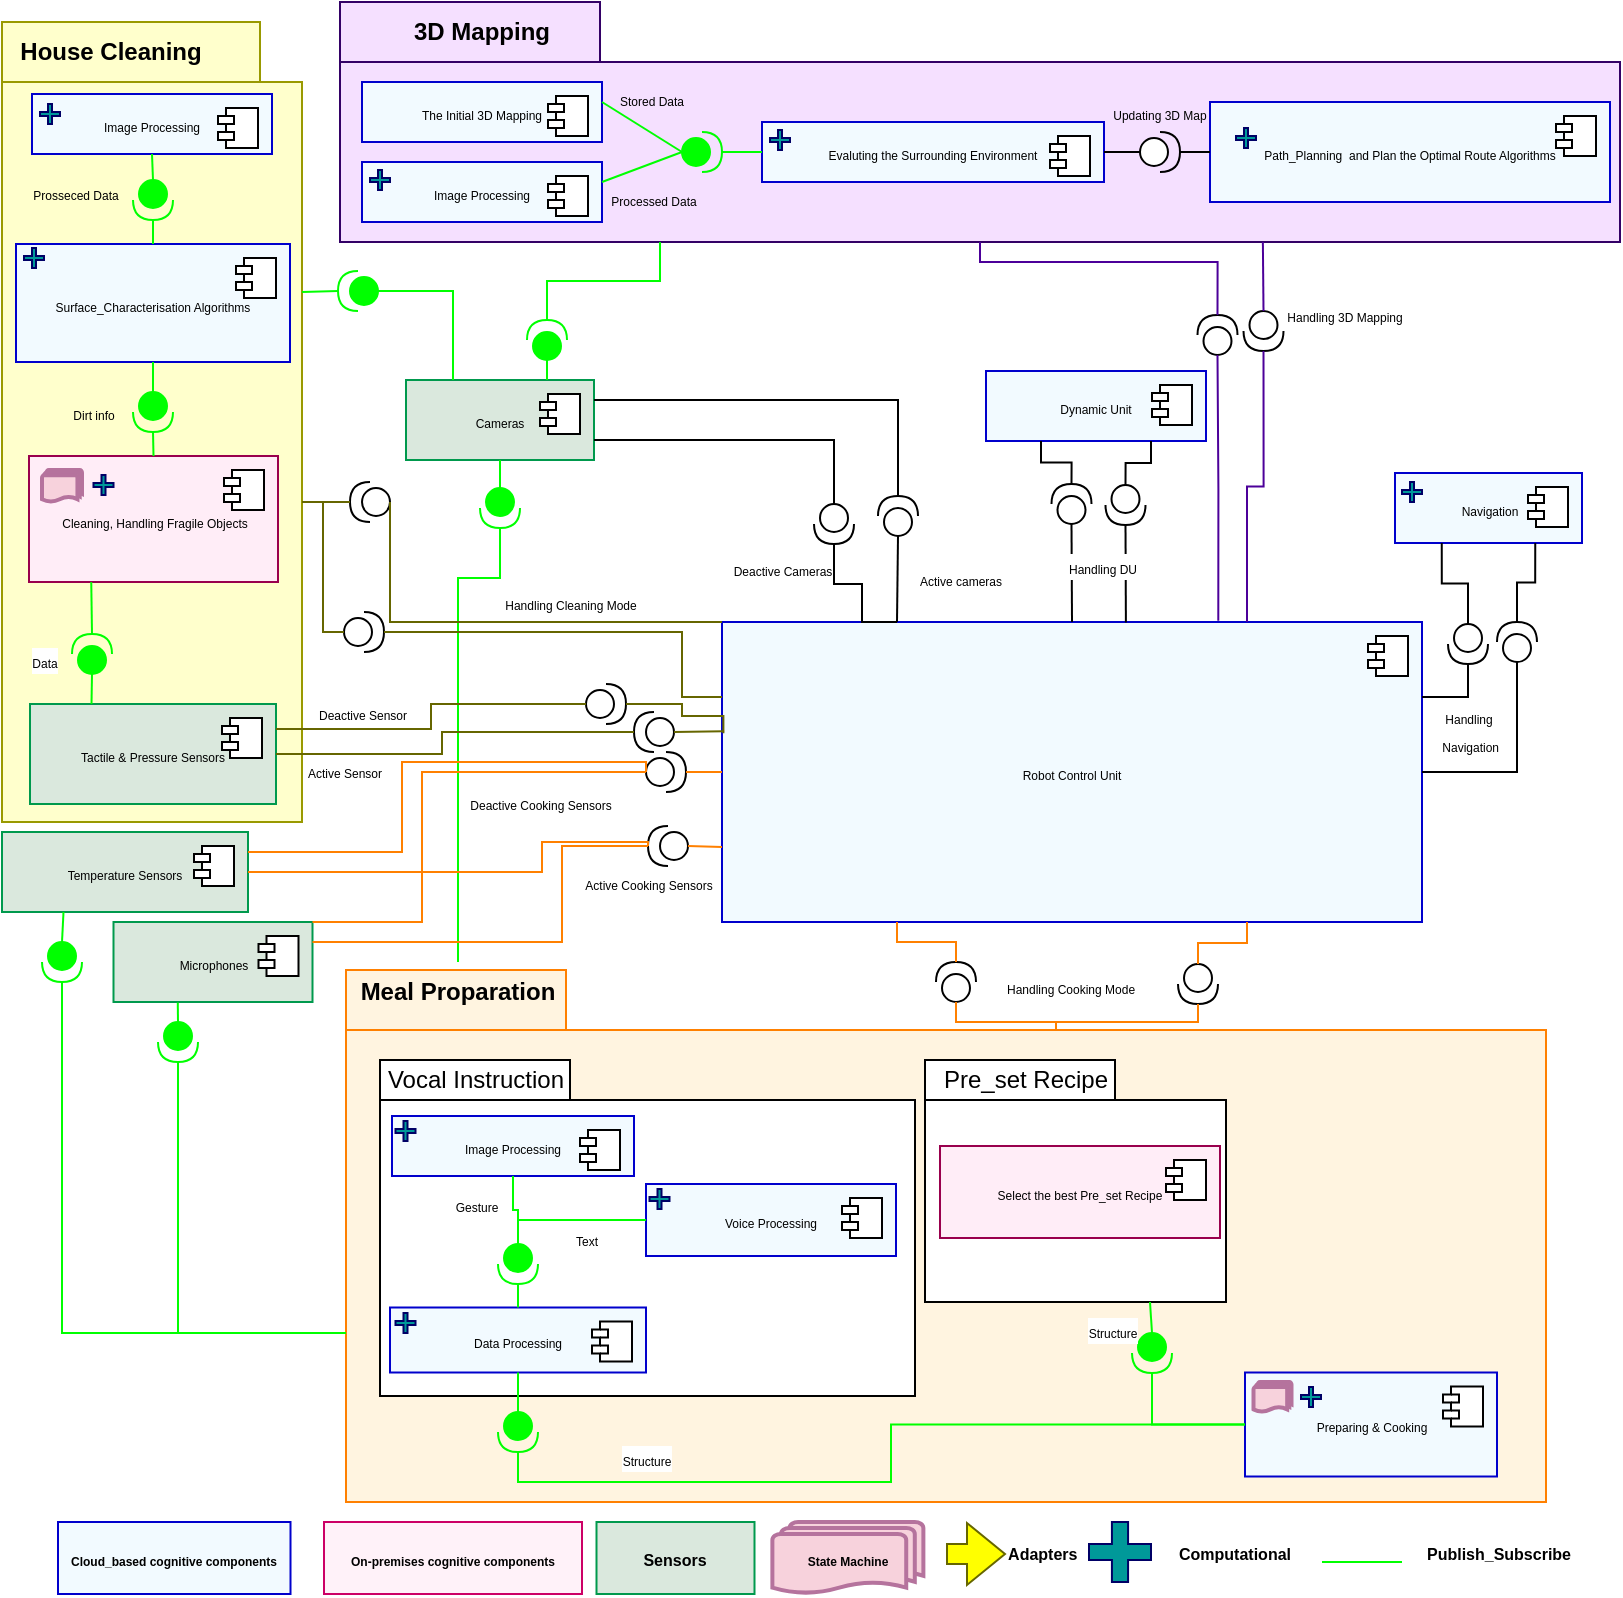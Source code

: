 <mxfile version="24.4.4" type="device">
  <diagram name="Page-1" id="xRYIyotb8lbg_Fzp4E38">
    <mxGraphModel dx="2320" dy="924" grid="1" gridSize="10" guides="1" tooltips="1" connect="1" arrows="1" fold="1" page="0" pageScale="1" pageWidth="827" pageHeight="1169" math="0" shadow="0">
      <root>
        <mxCell id="0" />
        <mxCell id="1" parent="0" />
        <mxCell id="Du0yvdXYlzZmZNrRCehT-1" value="&lt;font style=&quot;font-size: 6px;&quot;&gt;Robot Control Unit&lt;/font&gt;" style="html=1;dropTarget=0;whiteSpace=wrap;strokeColor=#0000CC;fillColor=#F2FAFF;" parent="1" vertex="1">
          <mxGeometry x="370" y="340" width="350" height="150" as="geometry" />
        </mxCell>
        <mxCell id="Du0yvdXYlzZmZNrRCehT-2" value="" style="shape=module;jettyWidth=8;jettyHeight=4;" parent="Du0yvdXYlzZmZNrRCehT-1" vertex="1">
          <mxGeometry x="1" width="20" height="20" relative="1" as="geometry">
            <mxPoint x="-27" y="7" as="offset" />
          </mxGeometry>
        </mxCell>
        <mxCell id="Du0yvdXYlzZmZNrRCehT-3" value="" style="shape=folder;fontStyle=1;tabWidth=130;tabHeight=30;tabPosition=left;html=1;boundedLbl=1;whiteSpace=wrap;fillColor=#F5E0FF;strokeColor=#330066;" parent="1" vertex="1">
          <mxGeometry x="179" y="30" width="640" height="120" as="geometry" />
        </mxCell>
        <mxCell id="Du0yvdXYlzZmZNrRCehT-4" value="&lt;font style=&quot;font-size: 6px;&quot;&gt;The Initial 3D Mapping&lt;/font&gt;" style="html=1;dropTarget=0;whiteSpace=wrap;strokeColor=#0000CC;fillColor=#F2FAFF;" parent="1" vertex="1">
          <mxGeometry x="190" y="70" width="120" height="30" as="geometry" />
        </mxCell>
        <mxCell id="Du0yvdXYlzZmZNrRCehT-5" value="" style="shape=module;jettyWidth=8;jettyHeight=4;" parent="Du0yvdXYlzZmZNrRCehT-4" vertex="1">
          <mxGeometry x="1" width="20" height="20" relative="1" as="geometry">
            <mxPoint x="-27" y="7" as="offset" />
          </mxGeometry>
        </mxCell>
        <mxCell id="Du0yvdXYlzZmZNrRCehT-6" value="&lt;span style=&quot;font-weight: 700;&quot;&gt;3D Mapping&lt;/span&gt;" style="text;html=1;align=center;verticalAlign=middle;whiteSpace=wrap;rounded=0;" parent="1" vertex="1">
          <mxGeometry x="210" y="30" width="80" height="30" as="geometry" />
        </mxCell>
        <mxCell id="Du0yvdXYlzZmZNrRCehT-7" value="&lt;font style=&quot;font-size: 6px;&quot;&gt;Image Processing&lt;/font&gt;" style="html=1;dropTarget=0;whiteSpace=wrap;strokeColor=#0000CC;fillColor=#F2FAFF;" parent="1" vertex="1">
          <mxGeometry x="190" y="110" width="120" height="30" as="geometry" />
        </mxCell>
        <mxCell id="Du0yvdXYlzZmZNrRCehT-8" value="" style="shape=module;jettyWidth=8;jettyHeight=4;" parent="Du0yvdXYlzZmZNrRCehT-7" vertex="1">
          <mxGeometry x="1" width="20" height="20" relative="1" as="geometry">
            <mxPoint x="-27" y="7" as="offset" />
          </mxGeometry>
        </mxCell>
        <mxCell id="Du0yvdXYlzZmZNrRCehT-9" value="&lt;font style=&quot;font-size: 6px;&quot;&gt;Evaluting the Surrounding Environment&lt;/font&gt;" style="html=1;dropTarget=0;whiteSpace=wrap;strokeColor=#0000CC;fillColor=#F2FAFF;" parent="1" vertex="1">
          <mxGeometry x="390" y="90" width="171" height="30" as="geometry" />
        </mxCell>
        <mxCell id="Du0yvdXYlzZmZNrRCehT-10" value="" style="shape=module;jettyWidth=8;jettyHeight=4;" parent="Du0yvdXYlzZmZNrRCehT-9" vertex="1">
          <mxGeometry x="1" width="20" height="20" relative="1" as="geometry">
            <mxPoint x="-27" y="7" as="offset" />
          </mxGeometry>
        </mxCell>
        <mxCell id="Du0yvdXYlzZmZNrRCehT-11" value="" style="shape=providedRequiredInterface;html=1;verticalLabelPosition=bottom;sketch=0;strokeColor=#00FF00;fillColor=#00FF00;" parent="1" vertex="1">
          <mxGeometry x="350" y="95" width="20" height="20" as="geometry" />
        </mxCell>
        <mxCell id="Du0yvdXYlzZmZNrRCehT-22" value="&lt;font style=&quot;font-size: 6px;&quot;&gt;Path_Planning&amp;nbsp; and Plan the Optimal Route Algorithms&lt;/font&gt;" style="html=1;dropTarget=0;whiteSpace=wrap;strokeColor=#0000CC;fillColor=#F2FAFF;" parent="1" vertex="1">
          <mxGeometry x="614" y="80" width="200" height="50" as="geometry" />
        </mxCell>
        <mxCell id="Du0yvdXYlzZmZNrRCehT-23" value="" style="shape=module;jettyWidth=8;jettyHeight=4;" parent="Du0yvdXYlzZmZNrRCehT-22" vertex="1">
          <mxGeometry x="1" width="20" height="20" relative="1" as="geometry">
            <mxPoint x="-27" y="7" as="offset" />
          </mxGeometry>
        </mxCell>
        <mxCell id="Du0yvdXYlzZmZNrRCehT-26" value="" style="ellipse;whiteSpace=wrap;html=1;align=center;aspect=fixed;fillColor=none;strokeColor=none;resizable=0;perimeter=centerPerimeter;rotatable=0;allowArrows=0;points=[];outlineConnect=1;" parent="1" vertex="1">
          <mxGeometry x="440" y="130" width="10" height="10" as="geometry" />
        </mxCell>
        <mxCell id="Du0yvdXYlzZmZNrRCehT-27" value="" style="endArrow=none;html=1;rounded=0;exitX=1;exitY=0.5;exitDx=0;exitDy=0;exitPerimeter=0;entryX=0;entryY=0.5;entryDx=0;entryDy=0;strokeColor=#00FF00;" parent="1" source="Du0yvdXYlzZmZNrRCehT-11" target="Du0yvdXYlzZmZNrRCehT-9" edge="1">
          <mxGeometry width="50" height="50" relative="1" as="geometry">
            <mxPoint x="360" y="180" as="sourcePoint" />
            <mxPoint x="410" y="130" as="targetPoint" />
          </mxGeometry>
        </mxCell>
        <mxCell id="Du0yvdXYlzZmZNrRCehT-30" value="" style="endArrow=none;html=1;rounded=0;exitX=1;exitY=0.5;exitDx=0;exitDy=0;strokeColor=#00FF00;" parent="1" edge="1">
          <mxGeometry width="50" height="50" relative="1" as="geometry">
            <mxPoint x="310" y="120" as="sourcePoint" />
            <mxPoint x="350" y="105" as="targetPoint" />
          </mxGeometry>
        </mxCell>
        <mxCell id="Du0yvdXYlzZmZNrRCehT-31" value="" style="endArrow=none;html=1;rounded=0;exitX=1;exitY=0.5;exitDx=0;exitDy=0;strokeColor=#00FF00;" parent="1" edge="1">
          <mxGeometry width="50" height="50" relative="1" as="geometry">
            <mxPoint x="310" y="80" as="sourcePoint" />
            <mxPoint x="350" y="105" as="targetPoint" />
          </mxGeometry>
        </mxCell>
        <mxCell id="Du0yvdXYlzZmZNrRCehT-34" value="&lt;font style=&quot;font-size: 6px;&quot;&gt;Stored Data&lt;/font&gt;" style="text;html=1;align=center;verticalAlign=middle;whiteSpace=wrap;rounded=0;" parent="1" vertex="1">
          <mxGeometry x="315" y="70" width="40" height="15" as="geometry" />
        </mxCell>
        <mxCell id="Du0yvdXYlzZmZNrRCehT-35" value="&lt;font style=&quot;font-size: 6px;&quot;&gt;Processed Data&lt;/font&gt;" style="text;html=1;align=center;verticalAlign=middle;whiteSpace=wrap;rounded=0;" parent="1" vertex="1">
          <mxGeometry x="311" y="118" width="50" height="20" as="geometry" />
        </mxCell>
        <mxCell id="Du0yvdXYlzZmZNrRCehT-36" value="&lt;font style=&quot;font-size: 6px;&quot;&gt;Updating 3D Map&lt;/font&gt;" style="text;html=1;align=center;verticalAlign=middle;whiteSpace=wrap;rounded=0;" parent="1" vertex="1">
          <mxGeometry x="564" y="75" width="50" height="20" as="geometry" />
        </mxCell>
        <mxCell id="Du0yvdXYlzZmZNrRCehT-39" value="&lt;font style=&quot;font-size: 6px;&quot;&gt;Cameras&lt;/font&gt;" style="html=1;dropTarget=0;whiteSpace=wrap;strokeColor=#00994D;fillColor=#DAE8DD;" parent="1" vertex="1">
          <mxGeometry x="212" y="219" width="94" height="40" as="geometry" />
        </mxCell>
        <mxCell id="Du0yvdXYlzZmZNrRCehT-40" value="" style="shape=module;jettyWidth=8;jettyHeight=4;" parent="Du0yvdXYlzZmZNrRCehT-39" vertex="1">
          <mxGeometry x="1" width="20" height="20" relative="1" as="geometry">
            <mxPoint x="-27" y="7" as="offset" />
          </mxGeometry>
        </mxCell>
        <mxCell id="Du0yvdXYlzZmZNrRCehT-43" value="&lt;font style=&quot;font-size: 6px;&quot;&gt;Microphones&lt;/font&gt;" style="html=1;dropTarget=0;whiteSpace=wrap;strokeColor=#00994D;fillColor=#DAE8DD;" parent="1" vertex="1">
          <mxGeometry x="65.75" y="490" width="99.5" height="40" as="geometry" />
        </mxCell>
        <mxCell id="Du0yvdXYlzZmZNrRCehT-44" value="" style="shape=module;jettyWidth=8;jettyHeight=4;" parent="Du0yvdXYlzZmZNrRCehT-43" vertex="1">
          <mxGeometry x="1" width="20" height="20" relative="1" as="geometry">
            <mxPoint x="-27" y="7" as="offset" />
          </mxGeometry>
        </mxCell>
        <mxCell id="Du0yvdXYlzZmZNrRCehT-45" value="&lt;font style=&quot;font-size: 6px;&quot;&gt;Dynamic Unit&lt;/font&gt;" style="html=1;dropTarget=0;whiteSpace=wrap;strokeColor=#0000CC;fillColor=#F2FAFF;" parent="1" vertex="1">
          <mxGeometry x="502" y="214.5" width="110" height="35" as="geometry" />
        </mxCell>
        <mxCell id="Du0yvdXYlzZmZNrRCehT-46" value="" style="shape=module;jettyWidth=8;jettyHeight=4;" parent="Du0yvdXYlzZmZNrRCehT-45" vertex="1">
          <mxGeometry x="1" width="20" height="20" relative="1" as="geometry">
            <mxPoint x="-27" y="7" as="offset" />
          </mxGeometry>
        </mxCell>
        <mxCell id="Du0yvdXYlzZmZNrRCehT-57" value="" style="shape=providedRequiredInterface;html=1;verticalLabelPosition=bottom;sketch=0;rotation=-90;strokeColor=#00FF00;fillColor=#00FF00;" parent="1" vertex="1">
          <mxGeometry x="272.5" y="189" width="20" height="20" as="geometry" />
        </mxCell>
        <mxCell id="Du0yvdXYlzZmZNrRCehT-58" value="" style="endArrow=none;html=1;rounded=0;exitX=0.75;exitY=0;exitDx=0;exitDy=0;entryX=0;entryY=0.5;entryDx=0;entryDy=0;entryPerimeter=0;strokeColor=#00FF00;" parent="1" source="Du0yvdXYlzZmZNrRCehT-39" target="Du0yvdXYlzZmZNrRCehT-57" edge="1">
          <mxGeometry width="50" height="50" relative="1" as="geometry">
            <mxPoint x="220" y="270" as="sourcePoint" />
            <mxPoint x="270" y="220" as="targetPoint" />
          </mxGeometry>
        </mxCell>
        <mxCell id="Du0yvdXYlzZmZNrRCehT-61" value="" style="endArrow=none;html=1;rounded=0;exitX=1;exitY=0.5;exitDx=0;exitDy=0;exitPerimeter=0;entryX=0.25;entryY=1;entryDx=0;entryDy=0;entryPerimeter=0;strokeColor=#00FF00;edgeStyle=orthogonalEdgeStyle;fillColor=#00FF00;" parent="1" source="Du0yvdXYlzZmZNrRCehT-57" target="Du0yvdXYlzZmZNrRCehT-3" edge="1">
          <mxGeometry width="50" height="50" relative="1" as="geometry">
            <mxPoint x="270" y="240" as="sourcePoint" />
            <mxPoint x="320" y="190" as="targetPoint" />
          </mxGeometry>
        </mxCell>
        <mxCell id="Du0yvdXYlzZmZNrRCehT-62" value="" style="shape=providedRequiredInterface;html=1;verticalLabelPosition=bottom;sketch=0;rotation=90;" parent="1" vertex="1">
          <mxGeometry x="561.75" y="271.5" width="20" height="20" as="geometry" />
        </mxCell>
        <mxCell id="Du0yvdXYlzZmZNrRCehT-63" value="" style="endArrow=none;html=1;rounded=0;entryX=0;entryY=0.5;entryDx=0;entryDy=0;entryPerimeter=0;strokeColor=#000000;exitX=0.75;exitY=1;exitDx=0;exitDy=0;edgeStyle=orthogonalEdgeStyle;" parent="1" source="Du0yvdXYlzZmZNrRCehT-45" target="Du0yvdXYlzZmZNrRCehT-62" edge="1">
          <mxGeometry width="50" height="50" relative="1" as="geometry">
            <mxPoint x="550" y="230" as="sourcePoint" />
            <mxPoint x="235" y="240" as="targetPoint" />
          </mxGeometry>
        </mxCell>
        <mxCell id="Du0yvdXYlzZmZNrRCehT-64" value="" style="endArrow=none;html=1;rounded=0;entryX=1;entryY=0.5;entryDx=0;entryDy=0;entryPerimeter=0;strokeColor=#000000;exitX=0.577;exitY=0.002;exitDx=0;exitDy=0;exitPerimeter=0;" parent="1" source="Du0yvdXYlzZmZNrRCehT-1" target="Du0yvdXYlzZmZNrRCehT-62" edge="1">
          <mxGeometry width="50" height="50" relative="1" as="geometry">
            <mxPoint x="500" y="290" as="sourcePoint" />
            <mxPoint x="245" y="250" as="targetPoint" />
          </mxGeometry>
        </mxCell>
        <mxCell id="Du0yvdXYlzZmZNrRCehT-67" value="" style="ellipse;whiteSpace=wrap;html=1;align=center;aspect=fixed;fillColor=none;strokeColor=none;resizable=0;perimeter=centerPerimeter;rotatable=0;allowArrows=0;points=[];outlineConnect=1;" parent="1" vertex="1">
          <mxGeometry x="350" y="150" width="10" height="10" as="geometry" />
        </mxCell>
        <mxCell id="Du0yvdXYlzZmZNrRCehT-72" value="" style="ellipse;whiteSpace=wrap;html=1;align=center;aspect=fixed;fillColor=none;strokeColor=none;resizable=0;perimeter=centerPerimeter;rotatable=0;allowArrows=0;points=[];outlineConnect=1;" parent="1" vertex="1">
          <mxGeometry x="665" y="280" width="10" height="10" as="geometry" />
        </mxCell>
        <mxCell id="Du0yvdXYlzZmZNrRCehT-74" value="" style="shape=providedRequiredInterface;html=1;verticalLabelPosition=bottom;sketch=0;rotation=-90;" parent="1" vertex="1">
          <mxGeometry x="534.75" y="271" width="20" height="20" as="geometry" />
        </mxCell>
        <mxCell id="Du0yvdXYlzZmZNrRCehT-75" value="" style="endArrow=none;html=1;rounded=0;entryX=0;entryY=0.5;entryDx=0;entryDy=0;entryPerimeter=0;exitX=0.5;exitY=0;exitDx=0;exitDy=0;strokeColor=#000000;" parent="1" source="Du0yvdXYlzZmZNrRCehT-1" target="Du0yvdXYlzZmZNrRCehT-74" edge="1">
          <mxGeometry width="50" height="50" relative="1" as="geometry">
            <mxPoint x="630" y="340" as="sourcePoint" />
            <mxPoint x="650" y="290" as="targetPoint" />
          </mxGeometry>
        </mxCell>
        <mxCell id="Du0yvdXYlzZmZNrRCehT-77" value="&lt;font style=&quot;font-size: 6px;&quot;&gt;Handling DU&lt;/font&gt;" style="edgeLabel;html=1;align=center;verticalAlign=middle;resizable=0;points=[];" parent="Du0yvdXYlzZmZNrRCehT-75" vertex="1" connectable="0">
          <mxGeometry x="0.208" y="1" relative="1" as="geometry">
            <mxPoint x="16" y="1" as="offset" />
          </mxGeometry>
        </mxCell>
        <mxCell id="Du0yvdXYlzZmZNrRCehT-76" value="" style="endArrow=none;html=1;rounded=0;entryX=0.25;entryY=1;entryDx=0;entryDy=0;exitX=1;exitY=0.5;exitDx=0;exitDy=0;exitPerimeter=0;strokeColor=#000000;edgeStyle=orthogonalEdgeStyle;" parent="1" source="Du0yvdXYlzZmZNrRCehT-74" target="Du0yvdXYlzZmZNrRCehT-45" edge="1">
          <mxGeometry width="50" height="50" relative="1" as="geometry">
            <mxPoint x="600" y="280" as="sourcePoint" />
            <mxPoint x="650" y="230" as="targetPoint" />
          </mxGeometry>
        </mxCell>
        <mxCell id="Du0yvdXYlzZmZNrRCehT-81" value="" style="shape=folder;fontStyle=1;spacingTop=10;tabWidth=110;tabHeight=30;tabPosition=left;html=1;whiteSpace=wrap;movable=1;resizable=1;rotatable=1;deletable=1;editable=1;locked=0;connectable=1;strokeColor=#FF8000;fillColor=#FFF4E0;" parent="1" vertex="1">
          <mxGeometry x="182" y="514" width="600" height="266" as="geometry" />
        </mxCell>
        <mxCell id="Du0yvdXYlzZmZNrRCehT-82" value="&lt;b&gt;Meal Proparation&lt;/b&gt;" style="text;html=1;align=center;verticalAlign=middle;whiteSpace=wrap;rounded=0;movable=1;resizable=1;rotatable=1;deletable=1;editable=1;locked=0;connectable=1;" parent="1" vertex="1">
          <mxGeometry x="178" y="510" width="120" height="30" as="geometry" />
        </mxCell>
        <mxCell id="Du0yvdXYlzZmZNrRCehT-86" value="" style="shape=folder;fontStyle=1;spacingTop=10;tabWidth=95;tabHeight=20;tabPosition=left;html=1;whiteSpace=wrap;" parent="1" vertex="1">
          <mxGeometry x="199" y="559" width="267.5" height="168" as="geometry" />
        </mxCell>
        <mxCell id="Du0yvdXYlzZmZNrRCehT-85" value="Vocal Instruction" style="text;html=1;align=center;verticalAlign=middle;whiteSpace=wrap;rounded=0;" parent="1" vertex="1">
          <mxGeometry x="197" y="559" width="100" height="20" as="geometry" />
        </mxCell>
        <mxCell id="Du0yvdXYlzZmZNrRCehT-94" value="&lt;span style=&quot;font-size: 6px;&quot;&gt;Voice Processing&lt;/span&gt;" style="html=1;dropTarget=0;whiteSpace=wrap;strokeColor=#0000CC;fillColor=#F2FAFF;" parent="1" vertex="1">
          <mxGeometry x="332" y="621" width="125" height="36" as="geometry" />
        </mxCell>
        <mxCell id="Du0yvdXYlzZmZNrRCehT-95" value="" style="shape=module;jettyWidth=8;jettyHeight=4;" parent="Du0yvdXYlzZmZNrRCehT-94" vertex="1">
          <mxGeometry x="1" width="20" height="20" relative="1" as="geometry">
            <mxPoint x="-27" y="7" as="offset" />
          </mxGeometry>
        </mxCell>
        <mxCell id="Du0yvdXYlzZmZNrRCehT-96" value="&lt;font style=&quot;font-size: 6px;&quot;&gt;Image Processing&lt;/font&gt;" style="html=1;dropTarget=0;whiteSpace=wrap;strokeColor=#0000CC;fillColor=#F2FAFF;" parent="1" vertex="1">
          <mxGeometry x="205" y="587" width="121" height="30" as="geometry" />
        </mxCell>
        <mxCell id="Du0yvdXYlzZmZNrRCehT-97" value="" style="shape=module;jettyWidth=8;jettyHeight=4;" parent="Du0yvdXYlzZmZNrRCehT-96" vertex="1">
          <mxGeometry x="1" width="20" height="20" relative="1" as="geometry">
            <mxPoint x="-27" y="7" as="offset" />
          </mxGeometry>
        </mxCell>
        <mxCell id="Du0yvdXYlzZmZNrRCehT-98" value="&lt;span style=&quot;font-size: 6px;&quot;&gt;Data Processing&lt;/span&gt;" style="html=1;dropTarget=0;whiteSpace=wrap;strokeColor=#0000CC;fillColor=#F2FAFF;" parent="1" vertex="1">
          <mxGeometry x="204" y="682.75" width="128" height="32.5" as="geometry" />
        </mxCell>
        <mxCell id="Du0yvdXYlzZmZNrRCehT-99" value="" style="shape=module;jettyWidth=8;jettyHeight=4;" parent="Du0yvdXYlzZmZNrRCehT-98" vertex="1">
          <mxGeometry x="1" width="20" height="20" relative="1" as="geometry">
            <mxPoint x="-27" y="7" as="offset" />
          </mxGeometry>
        </mxCell>
        <mxCell id="Du0yvdXYlzZmZNrRCehT-101" value="" style="shape=providedRequiredInterface;html=1;verticalLabelPosition=bottom;sketch=0;rotation=90;strokeColor=#00FF00;fillColor=#00FF00;" parent="1" vertex="1">
          <mxGeometry x="258" y="651" width="20" height="20" as="geometry" />
        </mxCell>
        <mxCell id="Du0yvdXYlzZmZNrRCehT-103" value="" style="endArrow=none;html=1;rounded=0;exitX=0;exitY=0.5;exitDx=0;exitDy=0;exitPerimeter=0;entryX=0;entryY=0.5;entryDx=0;entryDy=0;edgeStyle=orthogonalEdgeStyle;strokeColor=#00FF00;fillColor=#00FF00;" parent="1" source="Du0yvdXYlzZmZNrRCehT-101" target="Du0yvdXYlzZmZNrRCehT-94" edge="1">
          <mxGeometry width="50" height="50" relative="1" as="geometry">
            <mxPoint x="472" y="704" as="sourcePoint" />
            <mxPoint x="522" y="654" as="targetPoint" />
          </mxGeometry>
        </mxCell>
        <mxCell id="D1QgeajsOSIsV9LwH4yA-21" value="&lt;font style=&quot;font-size: 6px;&quot;&gt;Text&lt;/font&gt;" style="edgeLabel;html=1;align=center;verticalAlign=middle;resizable=0;points=[];" parent="Du0yvdXYlzZmZNrRCehT-103" vertex="1" connectable="0">
          <mxGeometry x="-0.023" y="-5" relative="1" as="geometry">
            <mxPoint x="9" y="4" as="offset" />
          </mxGeometry>
        </mxCell>
        <mxCell id="Du0yvdXYlzZmZNrRCehT-104" value="" style="endArrow=none;html=1;rounded=0;entryX=0.5;entryY=1;entryDx=0;entryDy=0;exitX=0;exitY=0.5;exitDx=0;exitDy=0;exitPerimeter=0;edgeStyle=orthogonalEdgeStyle;strokeColor=#00FF00;fillColor=#00FF00;" parent="1" source="Du0yvdXYlzZmZNrRCehT-101" target="Du0yvdXYlzZmZNrRCehT-96" edge="1">
          <mxGeometry width="50" height="50" relative="1" as="geometry">
            <mxPoint x="432" y="734" as="sourcePoint" />
            <mxPoint x="482" y="684" as="targetPoint" />
          </mxGeometry>
        </mxCell>
        <mxCell id="D1QgeajsOSIsV9LwH4yA-20" value="&lt;font style=&quot;font-size: 6px;&quot;&gt;Gesture&lt;/font&gt;" style="edgeLabel;html=1;align=center;verticalAlign=middle;resizable=0;points=[];" parent="Du0yvdXYlzZmZNrRCehT-104" vertex="1" connectable="0">
          <mxGeometry x="-0.172" y="1" relative="1" as="geometry">
            <mxPoint x="-20" y="-5" as="offset" />
          </mxGeometry>
        </mxCell>
        <mxCell id="Du0yvdXYlzZmZNrRCehT-105" value="" style="endArrow=none;html=1;rounded=0;entryX=0.5;entryY=0;entryDx=0;entryDy=0;exitX=1;exitY=0.5;exitDx=0;exitDy=0;exitPerimeter=0;strokeColor=#00FF00;" parent="1" source="Du0yvdXYlzZmZNrRCehT-101" target="Du0yvdXYlzZmZNrRCehT-98" edge="1">
          <mxGeometry width="50" height="50" relative="1" as="geometry">
            <mxPoint x="526" y="684" as="sourcePoint" />
            <mxPoint x="492" y="663" as="targetPoint" />
          </mxGeometry>
        </mxCell>
        <mxCell id="Du0yvdXYlzZmZNrRCehT-109" value="&lt;font style=&quot;font-size: 6px;&quot;&gt;Preparing &amp;amp; Cooking&lt;/font&gt;" style="html=1;dropTarget=0;whiteSpace=wrap;strokeColor=#0000CC;fillColor=#F2FAFF;" parent="1" vertex="1">
          <mxGeometry x="631.5" y="715.25" width="126" height="52" as="geometry" />
        </mxCell>
        <mxCell id="Du0yvdXYlzZmZNrRCehT-110" value="" style="shape=module;jettyWidth=8;jettyHeight=4;" parent="Du0yvdXYlzZmZNrRCehT-109" vertex="1">
          <mxGeometry x="1" width="20" height="20" relative="1" as="geometry">
            <mxPoint x="-27" y="7" as="offset" />
          </mxGeometry>
        </mxCell>
        <mxCell id="Du0yvdXYlzZmZNrRCehT-111" value="" style="shape=providedRequiredInterface;html=1;verticalLabelPosition=bottom;sketch=0;rotation=90;strokeColor=#00FF00;fillColor=#00FF00;" parent="1" vertex="1">
          <mxGeometry x="258" y="735" width="20" height="20" as="geometry" />
        </mxCell>
        <mxCell id="Du0yvdXYlzZmZNrRCehT-112" value="" style="endArrow=none;html=1;rounded=0;exitX=0.5;exitY=1;exitDx=0;exitDy=0;entryX=0;entryY=0.5;entryDx=0;entryDy=0;entryPerimeter=0;strokeColor=#00FF00;" parent="1" source="Du0yvdXYlzZmZNrRCehT-98" target="Du0yvdXYlzZmZNrRCehT-111" edge="1">
          <mxGeometry width="50" height="50" relative="1" as="geometry">
            <mxPoint x="410" y="834" as="sourcePoint" />
            <mxPoint x="439" y="814" as="targetPoint" />
          </mxGeometry>
        </mxCell>
        <mxCell id="Du0yvdXYlzZmZNrRCehT-183" value="&lt;font style=&quot;font-size: 6px;&quot;&gt;Structure&lt;/font&gt;" style="edgeLabel;html=1;align=center;verticalAlign=middle;resizable=0;points=[];" parent="Du0yvdXYlzZmZNrRCehT-112" vertex="1" connectable="0">
          <mxGeometry x="0.202" relative="1" as="geometry">
            <mxPoint x="64" y="30" as="offset" />
          </mxGeometry>
        </mxCell>
        <mxCell id="Du0yvdXYlzZmZNrRCehT-113" value="" style="endArrow=none;html=1;rounded=0;entryX=1;entryY=0.5;entryDx=0;entryDy=0;entryPerimeter=0;exitX=0;exitY=0.5;exitDx=0;exitDy=0;edgeStyle=orthogonalEdgeStyle;strokeColor=#00FF00;fillColor=#00FF00;" parent="1" source="Du0yvdXYlzZmZNrRCehT-109" target="Du0yvdXYlzZmZNrRCehT-111" edge="1">
          <mxGeometry width="50" height="50" relative="1" as="geometry">
            <mxPoint x="412" y="944" as="sourcePoint" />
            <mxPoint x="462" y="894" as="targetPoint" />
            <Array as="points">
              <mxPoint x="454.5" y="741" />
              <mxPoint x="454.5" y="770" />
              <mxPoint x="268.5" y="770" />
            </Array>
          </mxGeometry>
        </mxCell>
        <mxCell id="Du0yvdXYlzZmZNrRCehT-122" value="" style="ellipse;whiteSpace=wrap;html=1;align=center;aspect=fixed;fillColor=none;strokeColor=none;resizable=0;perimeter=centerPerimeter;rotatable=0;allowArrows=0;points=[];outlineConnect=1;" parent="1" vertex="1">
          <mxGeometry x="325" y="420" width="10" height="10" as="geometry" />
        </mxCell>
        <mxCell id="Du0yvdXYlzZmZNrRCehT-124" value="" style="ellipse;whiteSpace=wrap;html=1;align=center;aspect=fixed;fillColor=none;strokeColor=none;resizable=0;perimeter=centerPerimeter;rotatable=0;allowArrows=0;points=[];outlineConnect=1;" parent="1" vertex="1">
          <mxGeometry x="283" y="460" width="10" height="10" as="geometry" />
        </mxCell>
        <mxCell id="Du0yvdXYlzZmZNrRCehT-132" value="" style="shape=providedRequiredInterface;html=1;verticalLabelPosition=bottom;sketch=0;rotation=90;strokeColor=#00FF00;fillColor=#00FF00;" parent="1" vertex="1">
          <mxGeometry x="88" y="540" width="20" height="20" as="geometry" />
        </mxCell>
        <mxCell id="Du0yvdXYlzZmZNrRCehT-133" value="" style="shape=providedRequiredInterface;html=1;verticalLabelPosition=bottom;sketch=0;rotation=90;strokeColor=#00FF00;fillColor=#00FF00;" parent="1" vertex="1">
          <mxGeometry x="249" y="273" width="20" height="20" as="geometry" />
        </mxCell>
        <mxCell id="Du0yvdXYlzZmZNrRCehT-134" value="" style="endArrow=none;html=1;rounded=0;exitX=0;exitY=0.5;exitDx=0;exitDy=0;entryX=0.5;entryY=1;entryDx=0;entryDy=0;exitPerimeter=0;strokeColor=#00FF00;" parent="1" source="Du0yvdXYlzZmZNrRCehT-133" target="Du0yvdXYlzZmZNrRCehT-39" edge="1">
          <mxGeometry width="50" height="50" relative="1" as="geometry">
            <mxPoint x="235" y="280" as="sourcePoint" />
            <mxPoint x="235" y="240" as="targetPoint" />
          </mxGeometry>
        </mxCell>
        <mxCell id="Du0yvdXYlzZmZNrRCehT-136" value="" style="endArrow=none;html=1;rounded=0;exitX=1;exitY=0.5;exitDx=0;exitDy=0;exitPerimeter=0;entryX=0.5;entryY=0;entryDx=0;entryDy=0;strokeColor=#00FF00;edgeStyle=orthogonalEdgeStyle;fillColor=#00FF00;" parent="1" source="Du0yvdXYlzZmZNrRCehT-133" target="Du0yvdXYlzZmZNrRCehT-82" edge="1">
          <mxGeometry width="50" height="50" relative="1" as="geometry">
            <mxPoint x="190" y="350" as="sourcePoint" />
            <mxPoint x="400" y="650" as="targetPoint" />
            <Array as="points">
              <mxPoint x="259" y="318" />
              <mxPoint x="238" y="318" />
            </Array>
          </mxGeometry>
        </mxCell>
        <mxCell id="Du0yvdXYlzZmZNrRCehT-137" value="" style="endArrow=none;html=1;rounded=0;exitX=0;exitY=0.5;exitDx=0;exitDy=0;entryX=0.323;entryY=1.006;entryDx=0;entryDy=0;exitPerimeter=0;entryPerimeter=0;strokeColor=#00FF00;" parent="1" source="Du0yvdXYlzZmZNrRCehT-132" target="Du0yvdXYlzZmZNrRCehT-43" edge="1">
          <mxGeometry width="50" height="50" relative="1" as="geometry">
            <mxPoint x="200" y="360" as="sourcePoint" />
            <mxPoint x="218" y="330" as="targetPoint" />
          </mxGeometry>
        </mxCell>
        <mxCell id="Du0yvdXYlzZmZNrRCehT-138" value="" style="endArrow=none;html=1;rounded=0;exitX=0;exitY=0;exitDx=0;exitDy=181.5;entryX=1;entryY=0.5;entryDx=0;entryDy=0;entryPerimeter=0;strokeColor=#00FF00;edgeStyle=orthogonalEdgeStyle;exitPerimeter=0;fillColor=#00FF00;" parent="1" source="Du0yvdXYlzZmZNrRCehT-81" target="Du0yvdXYlzZmZNrRCehT-132" edge="1">
          <mxGeometry width="50" height="50" relative="1" as="geometry">
            <mxPoint x="210" y="370" as="sourcePoint" />
            <mxPoint x="228" y="340" as="targetPoint" />
            <Array as="points">
              <mxPoint x="98" y="695" />
            </Array>
          </mxGeometry>
        </mxCell>
        <mxCell id="Du0yvdXYlzZmZNrRCehT-161" value="&lt;font style=&quot;font-size: 6px;&quot;&gt;Temperature Sensors&lt;/font&gt;" style="html=1;dropTarget=0;whiteSpace=wrap;strokeColor=#00994D;fillColor=#DAE8DD;" parent="1" vertex="1">
          <mxGeometry x="10" y="445" width="123" height="40" as="geometry" />
        </mxCell>
        <mxCell id="Du0yvdXYlzZmZNrRCehT-162" value="" style="shape=module;jettyWidth=8;jettyHeight=4;" parent="Du0yvdXYlzZmZNrRCehT-161" vertex="1">
          <mxGeometry x="1" width="20" height="20" relative="1" as="geometry">
            <mxPoint x="-27" y="7" as="offset" />
          </mxGeometry>
        </mxCell>
        <mxCell id="Du0yvdXYlzZmZNrRCehT-167" value="" style="shape=providedRequiredInterface;html=1;verticalLabelPosition=bottom;sketch=0;rotation=90;strokeColor=#00FF00;fillColor=#00FF00;" parent="1" vertex="1">
          <mxGeometry x="30" y="500" width="20" height="20" as="geometry" />
        </mxCell>
        <mxCell id="Du0yvdXYlzZmZNrRCehT-168" value="" style="endArrow=none;html=1;rounded=0;entryX=0;entryY=0.5;entryDx=0;entryDy=0;entryPerimeter=0;exitX=0.25;exitY=1;exitDx=0;exitDy=0;strokeColor=#00FF00;" parent="1" source="Du0yvdXYlzZmZNrRCehT-161" target="Du0yvdXYlzZmZNrRCehT-167" edge="1">
          <mxGeometry width="50" height="50" relative="1" as="geometry">
            <mxPoint x="750" y="480" as="sourcePoint" />
            <mxPoint x="800" y="430" as="targetPoint" />
          </mxGeometry>
        </mxCell>
        <mxCell id="Du0yvdXYlzZmZNrRCehT-171" value="" style="endArrow=none;html=1;rounded=0;entryX=1;entryY=0.5;entryDx=0;entryDy=0;entryPerimeter=0;exitX=0;exitY=0;exitDx=0;exitDy=181.5;strokeColor=#00FF00;edgeStyle=orthogonalEdgeStyle;exitPerimeter=0;fillColor=#00FF00;" parent="1" source="Du0yvdXYlzZmZNrRCehT-81" target="Du0yvdXYlzZmZNrRCehT-167" edge="1">
          <mxGeometry width="50" height="50" relative="1" as="geometry">
            <mxPoint x="850" y="990" as="sourcePoint" />
            <mxPoint x="800" y="500" as="targetPoint" />
            <Array as="points">
              <mxPoint x="40" y="695" />
            </Array>
          </mxGeometry>
        </mxCell>
        <mxCell id="Du0yvdXYlzZmZNrRCehT-190" value="" style="shape=providedRequiredInterface;html=1;verticalLabelPosition=bottom;sketch=0;rotation=-90;" parent="1" vertex="1">
          <mxGeometry x="477" y="510" width="20" height="20" as="geometry" />
        </mxCell>
        <mxCell id="Du0yvdXYlzZmZNrRCehT-191" value="" style="endArrow=none;html=1;rounded=0;entryX=0;entryY=0;entryDx=355;entryDy=30;exitX=0;exitY=0.5;exitDx=0;exitDy=0;exitPerimeter=0;entryPerimeter=0;strokeColor=#FF8000;edgeStyle=orthogonalEdgeStyle;" parent="1" source="Du0yvdXYlzZmZNrRCehT-190" target="Du0yvdXYlzZmZNrRCehT-81" edge="1">
          <mxGeometry width="50" height="50" relative="1" as="geometry">
            <mxPoint x="549" y="480" as="sourcePoint" />
            <mxPoint x="444.5" y="1040" as="targetPoint" />
          </mxGeometry>
        </mxCell>
        <mxCell id="Du0yvdXYlzZmZNrRCehT-195" value="&lt;font style=&quot;font-size: 6px;&quot;&gt;Handling Cooking Mode&lt;/font&gt;" style="edgeLabel;html=1;align=center;verticalAlign=middle;resizable=0;points=[];" parent="Du0yvdXYlzZmZNrRCehT-191" vertex="1" connectable="0">
          <mxGeometry x="0.196" relative="1" as="geometry">
            <mxPoint x="28" y="-18" as="offset" />
          </mxGeometry>
        </mxCell>
        <mxCell id="Du0yvdXYlzZmZNrRCehT-192" value="" style="endArrow=none;html=1;rounded=0;exitX=1;exitY=0.5;exitDx=0;exitDy=0;exitPerimeter=0;entryX=0.25;entryY=1;entryDx=0;entryDy=0;strokeColor=#FF8000;edgeStyle=orthogonalEdgeStyle;" parent="1" source="Du0yvdXYlzZmZNrRCehT-190" target="Du0yvdXYlzZmZNrRCehT-1" edge="1">
          <mxGeometry width="50" height="50" relative="1" as="geometry">
            <mxPoint x="500" y="1120" as="sourcePoint" />
            <mxPoint x="550" y="1070" as="targetPoint" />
          </mxGeometry>
        </mxCell>
        <mxCell id="Du0yvdXYlzZmZNrRCehT-197" value="" style="shape=providedRequiredInterface;html=1;verticalLabelPosition=bottom;sketch=0;rotation=-90;" parent="1" vertex="1">
          <mxGeometry x="448" y="277" width="20" height="20" as="geometry" />
        </mxCell>
        <mxCell id="Du0yvdXYlzZmZNrRCehT-200" value="" style="endArrow=none;html=1;rounded=0;entryX=0;entryY=0.5;entryDx=0;entryDy=0;entryPerimeter=0;strokeColor=#000000;exitX=0.25;exitY=0;exitDx=0;exitDy=0;" parent="1" source="Du0yvdXYlzZmZNrRCehT-1" target="Du0yvdXYlzZmZNrRCehT-197" edge="1">
          <mxGeometry width="50" height="50" relative="1" as="geometry">
            <mxPoint x="430" y="320" as="sourcePoint" />
            <mxPoint x="228" y="340" as="targetPoint" />
          </mxGeometry>
        </mxCell>
        <mxCell id="Du0yvdXYlzZmZNrRCehT-201" value="&lt;span style=&quot;font-size: 6px;&quot;&gt;Active cameras&lt;/span&gt;" style="edgeLabel;html=1;align=center;verticalAlign=middle;resizable=0;points=[];rotation=0;" parent="Du0yvdXYlzZmZNrRCehT-200" vertex="1" connectable="0">
          <mxGeometry x="0.102" y="-6" relative="1" as="geometry">
            <mxPoint x="25" y="1" as="offset" />
          </mxGeometry>
        </mxCell>
        <mxCell id="Du0yvdXYlzZmZNrRCehT-202" value="" style="shape=providedRequiredInterface;html=1;verticalLabelPosition=bottom;sketch=0;rotation=-180;" parent="1" vertex="1">
          <mxGeometry x="333" y="442" width="20" height="20" as="geometry" />
        </mxCell>
        <mxCell id="Du0yvdXYlzZmZNrRCehT-203" value="" style="endArrow=none;html=1;rounded=0;exitX=0;exitY=0.5;exitDx=0;exitDy=0;entryX=0;entryY=0.75;entryDx=0;entryDy=0;exitPerimeter=0;strokeColor=#FF8000;" parent="1" source="Du0yvdXYlzZmZNrRCehT-202" target="Du0yvdXYlzZmZNrRCehT-1" edge="1">
          <mxGeometry width="50" height="50" relative="1" as="geometry">
            <mxPoint x="370" y="320" as="sourcePoint" />
            <mxPoint x="290" y="300" as="targetPoint" />
          </mxGeometry>
        </mxCell>
        <mxCell id="Du0yvdXYlzZmZNrRCehT-207" value="&lt;font style=&quot;font-size: 6px;&quot;&gt;Active Cooking Sensors&lt;/font&gt;" style="edgeLabel;html=1;align=center;verticalAlign=middle;resizable=0;points=[];rotation=0;" parent="Du0yvdXYlzZmZNrRCehT-203" vertex="1" connectable="0">
          <mxGeometry x="-0.152" y="-1" relative="1" as="geometry">
            <mxPoint x="-27" y="17" as="offset" />
          </mxGeometry>
        </mxCell>
        <mxCell id="Du0yvdXYlzZmZNrRCehT-205" value="" style="endArrow=none;html=1;rounded=0;entryX=1;entryY=0.25;entryDx=0;entryDy=0;strokeColor=#000000;exitX=1;exitY=0.5;exitDx=0;exitDy=0;exitPerimeter=0;edgeStyle=orthogonalEdgeStyle;" parent="1" source="Du0yvdXYlzZmZNrRCehT-197" target="Du0yvdXYlzZmZNrRCehT-39" edge="1">
          <mxGeometry width="50" height="50" relative="1" as="geometry">
            <mxPoint x="310" y="310" as="sourcePoint" />
            <mxPoint x="310" y="320" as="targetPoint" />
          </mxGeometry>
        </mxCell>
        <mxCell id="Du0yvdXYlzZmZNrRCehT-209" value="" style="shape=folder;fontStyle=1;tabWidth=129;tabHeight=30;tabPosition=left;html=1;boundedLbl=1;whiteSpace=wrap;strokeColor=#999900;fillColor=#FFFFCC;" parent="1" vertex="1">
          <mxGeometry x="10" y="40" width="150" height="400" as="geometry" />
        </mxCell>
        <mxCell id="Du0yvdXYlzZmZNrRCehT-210" value="&lt;font style=&quot;font-size: 6px;&quot;&gt;Surface_Characterisation Algorithms&lt;/font&gt;" style="html=1;dropTarget=0;whiteSpace=wrap;strokeColor=#0000CC;fillColor=#F2FAFF;" parent="1" vertex="1">
          <mxGeometry x="17" y="151" width="137" height="59" as="geometry" />
        </mxCell>
        <mxCell id="Du0yvdXYlzZmZNrRCehT-211" value="" style="shape=module;jettyWidth=8;jettyHeight=4;" parent="Du0yvdXYlzZmZNrRCehT-210" vertex="1">
          <mxGeometry x="1" width="20" height="20" relative="1" as="geometry">
            <mxPoint x="-27" y="7" as="offset" />
          </mxGeometry>
        </mxCell>
        <mxCell id="Du0yvdXYlzZmZNrRCehT-215" value="&lt;font style=&quot;font-size: 6px;&quot;&gt;Cleaning, Handling Fragile Objects&lt;/font&gt;" style="html=1;dropTarget=0;whiteSpace=wrap;strokeColor=#99004D;fillColor=#FFEDF7;" parent="1" vertex="1">
          <mxGeometry x="23.5" y="257" width="124.5" height="63" as="geometry" />
        </mxCell>
        <mxCell id="Du0yvdXYlzZmZNrRCehT-216" value="" style="shape=module;jettyWidth=8;jettyHeight=4;" parent="Du0yvdXYlzZmZNrRCehT-215" vertex="1">
          <mxGeometry x="1" width="20" height="20" relative="1" as="geometry">
            <mxPoint x="-27" y="7" as="offset" />
          </mxGeometry>
        </mxCell>
        <mxCell id="Du0yvdXYlzZmZNrRCehT-220" value="" style="shape=providedRequiredInterface;html=1;verticalLabelPosition=bottom;sketch=0;rotation=90;strokeColor=#00FF00;fillColor=#00FF00;" parent="1" vertex="1">
          <mxGeometry x="75.5" y="225" width="20" height="20" as="geometry" />
        </mxCell>
        <mxCell id="Du0yvdXYlzZmZNrRCehT-225" value="" style="endArrow=none;html=1;rounded=0;exitX=0.5;exitY=1;exitDx=0;exitDy=0;entryX=0;entryY=0.5;entryDx=0;entryDy=0;entryPerimeter=0;strokeColor=#00FF00;fillColor=#00FF00;" parent="1" source="Du0yvdXYlzZmZNrRCehT-210" target="Du0yvdXYlzZmZNrRCehT-220" edge="1">
          <mxGeometry width="50" height="50" relative="1" as="geometry">
            <mxPoint x="11.5" y="230" as="sourcePoint" />
            <mxPoint x="390" y="150" as="targetPoint" />
            <Array as="points" />
          </mxGeometry>
        </mxCell>
        <mxCell id="Du0yvdXYlzZmZNrRCehT-226" value="" style="endArrow=none;html=1;rounded=0;exitX=1;exitY=0.5;exitDx=0;exitDy=0;exitPerimeter=0;entryX=0.5;entryY=0;entryDx=0;entryDy=0;strokeColor=#00FF00;fillColor=#00FF00;" parent="1" source="Du0yvdXYlzZmZNrRCehT-220" target="Du0yvdXYlzZmZNrRCehT-215" edge="1">
          <mxGeometry width="50" height="50" relative="1" as="geometry">
            <mxPoint x="340" y="200" as="sourcePoint" />
            <mxPoint x="390" y="150" as="targetPoint" />
          </mxGeometry>
        </mxCell>
        <mxCell id="Du0yvdXYlzZmZNrRCehT-229" value="" style="shape=providedRequiredInterface;html=1;verticalLabelPosition=bottom;sketch=0;rotation=0;" parent="1" vertex="1">
          <mxGeometry x="181" y="335" width="20" height="20" as="geometry" />
        </mxCell>
        <mxCell id="Du0yvdXYlzZmZNrRCehT-230" value="" style="endArrow=none;html=1;rounded=0;entryX=0;entryY=0.5;entryDx=0;entryDy=0;entryPerimeter=0;exitX=0;exitY=0;exitDx=150;exitDy=240;exitPerimeter=0;strokeColor=#666600;edgeStyle=orthogonalEdgeStyle;" parent="1" source="Du0yvdXYlzZmZNrRCehT-209" target="Du0yvdXYlzZmZNrRCehT-229" edge="1">
          <mxGeometry width="50" height="50" relative="1" as="geometry">
            <mxPoint x="340" y="430" as="sourcePoint" />
            <mxPoint x="390" y="380" as="targetPoint" />
          </mxGeometry>
        </mxCell>
        <mxCell id="Du0yvdXYlzZmZNrRCehT-232" value="" style="shape=providedRequiredInterface;html=1;verticalLabelPosition=bottom;sketch=0;rotation=-180;strokeColor=#00FF00;fillColor=#00FF00;" parent="1" vertex="1">
          <mxGeometry x="178" y="164.5" width="20" height="20" as="geometry" />
        </mxCell>
        <mxCell id="Du0yvdXYlzZmZNrRCehT-235" value="" style="endArrow=none;html=1;rounded=0;entryX=0.25;entryY=0;entryDx=0;entryDy=0;exitX=0;exitY=0.5;exitDx=0;exitDy=0;exitPerimeter=0;strokeColor=#00FF00;edgeStyle=orthogonalEdgeStyle;fillColor=#00FF00;" parent="1" source="Du0yvdXYlzZmZNrRCehT-232" target="Du0yvdXYlzZmZNrRCehT-39" edge="1">
          <mxGeometry width="50" height="50" relative="1" as="geometry">
            <mxPoint x="230" y="320" as="sourcePoint" />
            <mxPoint x="254" y="210" as="targetPoint" />
          </mxGeometry>
        </mxCell>
        <mxCell id="Du0yvdXYlzZmZNrRCehT-238" value="" style="endArrow=none;html=1;rounded=0;entryX=1;entryY=0.5;entryDx=0;entryDy=0;entryPerimeter=0;strokeColor=#00FF00;exitX=0;exitY=0;exitDx=150;exitDy=135;exitPerimeter=0;" parent="1" source="Du0yvdXYlzZmZNrRCehT-209" target="Du0yvdXYlzZmZNrRCehT-232" edge="1">
          <mxGeometry width="50" height="50" relative="1" as="geometry">
            <mxPoint x="160" y="330" as="sourcePoint" />
            <mxPoint x="280" y="270" as="targetPoint" />
          </mxGeometry>
        </mxCell>
        <mxCell id="Du0yvdXYlzZmZNrRCehT-240" value="" style="endArrow=none;html=1;rounded=0;entryX=1;entryY=0.5;entryDx=0;entryDy=0;entryPerimeter=0;strokeColor=#666600;edgeStyle=orthogonalEdgeStyle;exitX=0;exitY=0.25;exitDx=0;exitDy=0;" parent="1" source="Du0yvdXYlzZmZNrRCehT-1" target="Du0yvdXYlzZmZNrRCehT-229" edge="1">
          <mxGeometry width="50" height="50" relative="1" as="geometry">
            <mxPoint x="320" y="430" as="sourcePoint" />
            <mxPoint x="90" y="400" as="targetPoint" />
            <Array as="points">
              <mxPoint x="350" y="377" />
              <mxPoint x="350" y="345" />
            </Array>
          </mxGeometry>
        </mxCell>
        <mxCell id="Du0yvdXYlzZmZNrRCehT-259" value="&lt;span style=&quot;font-weight: 700;&quot;&gt;House Cleaning&lt;/span&gt;" style="text;html=1;align=center;verticalAlign=middle;whiteSpace=wrap;rounded=0;" parent="1" vertex="1">
          <mxGeometry x="10" y="40" width="109" height="30" as="geometry" />
        </mxCell>
        <mxCell id="Du0yvdXYlzZmZNrRCehT-260" value="&lt;font style=&quot;font-size: 6px;&quot;&gt;Tactile &amp;amp; Pressure Sensors&lt;/font&gt;" style="html=1;dropTarget=0;whiteSpace=wrap;strokeColor=#00994D;fillColor=#DAE8DD;" parent="1" vertex="1">
          <mxGeometry x="24" y="381" width="123" height="50" as="geometry" />
        </mxCell>
        <mxCell id="Du0yvdXYlzZmZNrRCehT-261" value="" style="shape=module;jettyWidth=8;jettyHeight=4;" parent="Du0yvdXYlzZmZNrRCehT-260" vertex="1">
          <mxGeometry x="1" width="20" height="20" relative="1" as="geometry">
            <mxPoint x="-27" y="7" as="offset" />
          </mxGeometry>
        </mxCell>
        <mxCell id="Du0yvdXYlzZmZNrRCehT-268" value="" style="shape=providedRequiredInterface;html=1;verticalLabelPosition=bottom;sketch=0;rotation=-90;strokeColor=#00FF00;fillColor=#00FF00;" parent="1" vertex="1">
          <mxGeometry x="45" y="346" width="20" height="20" as="geometry" />
        </mxCell>
        <mxCell id="Du0yvdXYlzZmZNrRCehT-269" value="" style="shape=providedRequiredInterface;html=1;verticalLabelPosition=bottom;sketch=0;rotation=-180;" parent="1" vertex="1">
          <mxGeometry x="326" y="385" width="20" height="20" as="geometry" />
        </mxCell>
        <mxCell id="Du0yvdXYlzZmZNrRCehT-270" value="" style="endArrow=none;html=1;rounded=0;exitX=1;exitY=0.5;exitDx=0;exitDy=0;entryX=1;entryY=0.5;entryDx=0;entryDy=0;entryPerimeter=0;strokeColor=#666600;edgeStyle=orthogonalEdgeStyle;" parent="1" source="Du0yvdXYlzZmZNrRCehT-260" target="Du0yvdXYlzZmZNrRCehT-269" edge="1">
          <mxGeometry width="50" height="50" relative="1" as="geometry">
            <mxPoint x="230" y="440" as="sourcePoint" />
            <mxPoint x="280" y="390" as="targetPoint" />
            <Array as="points">
              <mxPoint x="230" y="406" />
              <mxPoint x="230" y="395" />
            </Array>
          </mxGeometry>
        </mxCell>
        <mxCell id="9xKh0rzojqSke07yhVQ2-4" value="&lt;span style=&quot;color: rgba(0, 0, 0, 0); font-family: monospace; font-size: 0px; text-align: start; background-color: rgb(251, 251, 251);&quot;&gt;%3CmxGraphModel%3E%3Croot%3E%3CmxCell%20id%3D%220%22%2F%3E%3CmxCell%20id%3D%221%22%20parent%3D%220%22%2F%3E%3CmxCell%20id%3D%222%22%20value%3D%22%26lt%3Bfont%20style%3D%26quot%3Bfont-size%3A%206px%3B%26quot%3B%26gt%3BActive%20Tac.%20Sensor%26lt%3B%2Ffont%26gt%3B%22%20style%3D%22edgeLabel%3Bhtml%3D1%3Balign%3Dcenter%3BverticalAlign%3Dmiddle%3Bresizable%3D0%3Bpoints%3D%5B%5D%3B%22%20vertex%3D%221%22%20connectable%3D%220%22%20parent%3D%221%22%3E%3CmxGeometry%20x%3D%22-127.076%22%20y%3D%22388.287%22%20as%3D%22geometry%22%2F%3E%3C%2FmxCell%3E%3C%2Froot%3E%3C%2FmxGraphModel%3E&lt;/span&gt;" style="edgeLabel;html=1;align=center;verticalAlign=middle;resizable=0;points=[];" parent="Du0yvdXYlzZmZNrRCehT-270" vertex="1" connectable="0">
          <mxGeometry x="0.677" relative="1" as="geometry">
            <mxPoint as="offset" />
          </mxGeometry>
        </mxCell>
        <mxCell id="9xKh0rzojqSke07yhVQ2-5" value="&lt;span style=&quot;font-size: 6px;&quot;&gt;Active Sensor&lt;/span&gt;" style="edgeLabel;html=1;align=center;verticalAlign=middle;resizable=0;points=[];" parent="Du0yvdXYlzZmZNrRCehT-270" vertex="1" connectable="0">
          <mxGeometry x="0.614" y="2" relative="1" as="geometry">
            <mxPoint x="-109" y="21" as="offset" />
          </mxGeometry>
        </mxCell>
        <mxCell id="Du0yvdXYlzZmZNrRCehT-271" value="" style="endArrow=none;html=1;rounded=0;exitX=0.25;exitY=0;exitDx=0;exitDy=0;entryX=0;entryY=0.5;entryDx=0;entryDy=0;entryPerimeter=0;strokeColor=#00FF00;edgeStyle=orthogonalEdgeStyle;" parent="1" source="Du0yvdXYlzZmZNrRCehT-260" target="Du0yvdXYlzZmZNrRCehT-268" edge="1">
          <mxGeometry width="50" height="50" relative="1" as="geometry">
            <mxPoint x="340" y="450" as="sourcePoint" />
            <mxPoint x="390" y="400" as="targetPoint" />
          </mxGeometry>
        </mxCell>
        <mxCell id="N41uhDiBMSRZs3F5Qhvz-12" value="&lt;font style=&quot;font-size: 6px;&quot;&gt;Data&lt;/font&gt;" style="edgeLabel;html=1;align=center;verticalAlign=middle;resizable=0;points=[];" parent="Du0yvdXYlzZmZNrRCehT-271" vertex="1" connectable="0">
          <mxGeometry x="-0.155" y="2" relative="1" as="geometry">
            <mxPoint x="-22" y="-16" as="offset" />
          </mxGeometry>
        </mxCell>
        <mxCell id="Du0yvdXYlzZmZNrRCehT-272" value="" style="endArrow=none;html=1;rounded=0;exitX=0;exitY=0.5;exitDx=0;exitDy=0;exitPerimeter=0;entryX=0.003;entryY=0.364;entryDx=0;entryDy=0;entryPerimeter=0;strokeColor=#666600;" parent="1" source="Du0yvdXYlzZmZNrRCehT-269" target="Du0yvdXYlzZmZNrRCehT-1" edge="1">
          <mxGeometry width="50" height="50" relative="1" as="geometry">
            <mxPoint x="230" y="440" as="sourcePoint" />
            <mxPoint x="280" y="390" as="targetPoint" />
          </mxGeometry>
        </mxCell>
        <mxCell id="Du0yvdXYlzZmZNrRCehT-273" value="" style="endArrow=none;html=1;rounded=0;exitX=1;exitY=0.5;exitDx=0;exitDy=0;exitPerimeter=0;entryX=0.25;entryY=1;entryDx=0;entryDy=0;strokeColor=#00FF00;" parent="1" source="Du0yvdXYlzZmZNrRCehT-268" target="Du0yvdXYlzZmZNrRCehT-215" edge="1">
          <mxGeometry width="50" height="50" relative="1" as="geometry">
            <mxPoint x="340" y="450" as="sourcePoint" />
            <mxPoint x="-120" y="660" as="targetPoint" />
          </mxGeometry>
        </mxCell>
        <mxCell id="D1QgeajsOSIsV9LwH4yA-5" value="" style="shape=providedRequiredInterface;html=1;verticalLabelPosition=bottom;sketch=0;rotation=90;" parent="1" vertex="1">
          <mxGeometry x="630.75" y="184.5" width="20" height="20" as="geometry" />
        </mxCell>
        <mxCell id="D1QgeajsOSIsV9LwH4yA-6" value="" style="endArrow=none;html=1;rounded=0;exitX=0.75;exitY=0;exitDx=0;exitDy=0;entryX=1;entryY=0.5;entryDx=0;entryDy=0;entryPerimeter=0;strokeColor=#4C0099;edgeStyle=orthogonalEdgeStyle;" parent="1" source="Du0yvdXYlzZmZNrRCehT-1" target="D1QgeajsOSIsV9LwH4yA-5" edge="1">
          <mxGeometry width="50" height="50" relative="1" as="geometry">
            <mxPoint x="730" y="320" as="sourcePoint" />
            <mxPoint x="780" y="270" as="targetPoint" />
          </mxGeometry>
        </mxCell>
        <mxCell id="D1QgeajsOSIsV9LwH4yA-7" value="" style="endArrow=none;html=1;rounded=0;exitX=0.721;exitY=1;exitDx=0;exitDy=0;exitPerimeter=0;entryX=0;entryY=0.5;entryDx=0;entryDy=0;entryPerimeter=0;strokeColor=#4C0099;" parent="1" source="Du0yvdXYlzZmZNrRCehT-3" target="D1QgeajsOSIsV9LwH4yA-5" edge="1">
          <mxGeometry width="50" height="50" relative="1" as="geometry">
            <mxPoint x="557" y="295" as="sourcePoint" />
            <mxPoint x="627.711" y="245" as="targetPoint" />
          </mxGeometry>
        </mxCell>
        <mxCell id="D1QgeajsOSIsV9LwH4yA-8" value="&lt;span style=&quot;font-size: 6px;&quot;&gt;Handling 3D Mapping&lt;/span&gt;" style="edgeLabel;html=1;align=center;verticalAlign=middle;resizable=0;points=[];" parent="D1QgeajsOSIsV9LwH4yA-7" vertex="1" connectable="0">
          <mxGeometry x="0.219" y="1" relative="1" as="geometry">
            <mxPoint x="39" y="15" as="offset" />
          </mxGeometry>
        </mxCell>
        <mxCell id="D1QgeajsOSIsV9LwH4yA-11" value="&lt;b&gt;&lt;font style=&quot;font-size: 6px;&quot;&gt;Cloud_based&amp;nbsp;cognitive components&lt;/font&gt;&lt;/b&gt;" style="rounded=0;whiteSpace=wrap;html=1;strokeColor=#0000CC;fillColor=#F2FAFF;" parent="1" vertex="1">
          <mxGeometry x="38" y="790" width="116.25" height="36" as="geometry" />
        </mxCell>
        <mxCell id="D1QgeajsOSIsV9LwH4yA-12" value="&lt;font style=&quot;font-size: 6px;&quot;&gt;&lt;b style=&quot;&quot;&gt;On-premises cognitive components&lt;/b&gt;&lt;/font&gt;" style="rounded=0;whiteSpace=wrap;html=1;strokeColor=#CC0066;fillColor=#FFF2F9;" parent="1" vertex="1">
          <mxGeometry x="171" y="790" width="129" height="36" as="geometry" />
        </mxCell>
        <mxCell id="D1QgeajsOSIsV9LwH4yA-13" value="&lt;font style=&quot;font-size: 8px;&quot;&gt;&lt;b style=&quot;&quot;&gt;Sensors&lt;/b&gt;&lt;/font&gt;" style="rounded=0;whiteSpace=wrap;html=1;strokeColor=#00994D;fillColor=#DAE8DD;" parent="1" vertex="1">
          <mxGeometry x="307.25" y="790" width="79" height="36" as="geometry" />
        </mxCell>
        <mxCell id="D1QgeajsOSIsV9LwH4yA-14" value="&lt;font style=&quot;font-size: 6px;&quot;&gt;&lt;b style=&quot;&quot;&gt;State Machine&lt;/b&gt;&lt;/font&gt;" style="strokeWidth=2;html=1;shape=mxgraph.flowchart.multi-document;whiteSpace=wrap;strokeColor=#B5739D;fillColor=#F7D2DC;" parent="1" vertex="1">
          <mxGeometry x="395.19" y="790" width="75.5" height="36" as="geometry" />
        </mxCell>
        <mxCell id="D1QgeajsOSIsV9LwH4yA-18" value="" style="strokeWidth=2;html=1;shape=mxgraph.flowchart.multi-document;whiteSpace=wrap;fillColor=#F7D2DC;strokeColor=#B5739D;" parent="1" vertex="1">
          <mxGeometry x="635.75" y="720" width="19" height="15" as="geometry" />
        </mxCell>
        <mxCell id="D1QgeajsOSIsV9LwH4yA-27" value="" style="endArrow=none;html=1;rounded=0;strokeColor=#FF8000;entryX=1;entryY=0.5;entryDx=0;entryDy=0;entryPerimeter=0;edgeStyle=orthogonalEdgeStyle;exitX=1;exitY=0.25;exitDx=0;exitDy=0;" parent="1" source="Du0yvdXYlzZmZNrRCehT-43" target="Du0yvdXYlzZmZNrRCehT-202" edge="1">
          <mxGeometry width="50" height="50" relative="1" as="geometry">
            <mxPoint x="170" y="540" as="sourcePoint" />
            <mxPoint x="352" y="500" as="targetPoint" />
            <Array as="points">
              <mxPoint x="290" y="500" />
              <mxPoint x="290" y="452" />
            </Array>
          </mxGeometry>
        </mxCell>
        <mxCell id="D1QgeajsOSIsV9LwH4yA-29" value="" style="shape=folder;fontStyle=1;spacingTop=10;tabWidth=95;tabHeight=20;tabPosition=left;html=1;whiteSpace=wrap;" parent="1" vertex="1">
          <mxGeometry x="471.5" y="559" width="150.5" height="121" as="geometry" />
        </mxCell>
        <mxCell id="D1QgeajsOSIsV9LwH4yA-30" value="&lt;span style=&quot;font-size: 6px;&quot;&gt;Select the best Pre_set Recipe&lt;/span&gt;" style="html=1;dropTarget=0;whiteSpace=wrap;strokeColor=#99004D;fillColor=#FFEDF7;" parent="1" vertex="1">
          <mxGeometry x="479" y="602" width="140" height="46" as="geometry" />
        </mxCell>
        <mxCell id="D1QgeajsOSIsV9LwH4yA-31" value="" style="shape=module;jettyWidth=8;jettyHeight=4;" parent="D1QgeajsOSIsV9LwH4yA-30" vertex="1">
          <mxGeometry x="1" width="20" height="20" relative="1" as="geometry">
            <mxPoint x="-27" y="7" as="offset" />
          </mxGeometry>
        </mxCell>
        <mxCell id="D1QgeajsOSIsV9LwH4yA-32" value="&lt;font style=&quot;font-size: 12px;&quot;&gt;Pre_set Recipe&lt;/font&gt;" style="text;html=1;align=center;verticalAlign=middle;whiteSpace=wrap;rounded=0;" parent="1" vertex="1">
          <mxGeometry x="477" y="554" width="90" height="30" as="geometry" />
        </mxCell>
        <mxCell id="D1QgeajsOSIsV9LwH4yA-33" value="" style="strokeWidth=2;html=1;shape=mxgraph.flowchart.multi-document;whiteSpace=wrap;fillColor=#F7D2DC;strokeColor=#B5739D;" parent="1" vertex="1">
          <mxGeometry x="30" y="264" width="20" height="16" as="geometry" />
        </mxCell>
        <mxCell id="Ek_Ka6FN4FQSGdoHX6rn-1" value="" style="shape=providedRequiredInterface;html=1;verticalLabelPosition=bottom;sketch=0;rotation=90;strokeColor=#00FF00;fillColor=#00FF00;" parent="1" vertex="1">
          <mxGeometry x="575" y="695.5" width="20" height="20" as="geometry" />
        </mxCell>
        <mxCell id="Ek_Ka6FN4FQSGdoHX6rn-2" value="" style="endArrow=none;html=1;rounded=0;entryX=0;entryY=0.5;entryDx=0;entryDy=0;entryPerimeter=0;strokeColor=#00FF00;" parent="1" target="Ek_Ka6FN4FQSGdoHX6rn-1" edge="1">
          <mxGeometry width="50" height="50" relative="1" as="geometry">
            <mxPoint x="584" y="680" as="sourcePoint" />
            <mxPoint x="812" y="274" as="targetPoint" />
          </mxGeometry>
        </mxCell>
        <mxCell id="Ek_Ka6FN4FQSGdoHX6rn-5" value="&lt;font style=&quot;font-size: 6px;&quot;&gt;Structure&lt;/font&gt;" style="edgeLabel;html=1;align=center;verticalAlign=middle;resizable=0;points=[];" parent="Ek_Ka6FN4FQSGdoHX6rn-2" vertex="1" connectable="0">
          <mxGeometry x="-0.464" y="-1" relative="1" as="geometry">
            <mxPoint x="-19" y="10" as="offset" />
          </mxGeometry>
        </mxCell>
        <mxCell id="Ek_Ka6FN4FQSGdoHX6rn-4" value="" style="endArrow=none;html=1;rounded=0;exitX=1;exitY=0.5;exitDx=0;exitDy=0;exitPerimeter=0;entryX=0;entryY=0.5;entryDx=0;entryDy=0;edgeStyle=orthogonalEdgeStyle;strokeColor=#00FF00;fillColor=#00FF00;" parent="1" source="Ek_Ka6FN4FQSGdoHX6rn-1" target="Du0yvdXYlzZmZNrRCehT-109" edge="1">
          <mxGeometry width="50" height="50" relative="1" as="geometry">
            <mxPoint x="594" y="690" as="sourcePoint" />
            <mxPoint x="596" y="769" as="targetPoint" />
          </mxGeometry>
        </mxCell>
        <mxCell id="9xKh0rzojqSke07yhVQ2-11" value="" style="shape=providedRequiredInterface;html=1;verticalLabelPosition=bottom;sketch=0;" parent="1" vertex="1">
          <mxGeometry x="579" y="95" width="20" height="20" as="geometry" />
        </mxCell>
        <mxCell id="9xKh0rzojqSke07yhVQ2-12" value="" style="endArrow=none;html=1;rounded=0;entryX=0;entryY=0.5;entryDx=0;entryDy=0;entryPerimeter=0;exitX=1;exitY=0.5;exitDx=0;exitDy=0;" parent="1" source="Du0yvdXYlzZmZNrRCehT-9" target="9xKh0rzojqSke07yhVQ2-11" edge="1">
          <mxGeometry width="50" height="50" relative="1" as="geometry">
            <mxPoint x="317" y="77" as="sourcePoint" />
            <mxPoint x="367" y="27" as="targetPoint" />
          </mxGeometry>
        </mxCell>
        <mxCell id="9xKh0rzojqSke07yhVQ2-13" value="" style="endArrow=none;html=1;rounded=0;entryX=0;entryY=0.5;entryDx=0;entryDy=0;exitX=1;exitY=0.5;exitDx=0;exitDy=0;exitPerimeter=0;" parent="1" source="9xKh0rzojqSke07yhVQ2-11" target="Du0yvdXYlzZmZNrRCehT-22" edge="1">
          <mxGeometry width="50" height="50" relative="1" as="geometry">
            <mxPoint x="598" y="98" as="sourcePoint" />
            <mxPoint x="367" y="27" as="targetPoint" />
          </mxGeometry>
        </mxCell>
        <mxCell id="9xKh0rzojqSke07yhVQ2-15" value="" style="shape=flexArrow;endArrow=classic;html=1;rounded=0;strokeColor=#666600;fillColor=#FFFF00;" parent="1" edge="1">
          <mxGeometry width="50" height="50" relative="1" as="geometry">
            <mxPoint x="482" y="806" as="sourcePoint" />
            <mxPoint x="512" y="806" as="targetPoint" />
          </mxGeometry>
        </mxCell>
        <mxCell id="9xKh0rzojqSke07yhVQ2-17" value="&lt;font style=&quot;font-size: 8px;&quot;&gt;&lt;b&gt;Publish_Subscribe&lt;/b&gt;&lt;/font&gt;" style="text;html=1;align=center;verticalAlign=middle;whiteSpace=wrap;rounded=0;" parent="1" vertex="1">
          <mxGeometry x="717" y="792" width="83" height="26" as="geometry" />
        </mxCell>
        <mxCell id="9xKh0rzojqSke07yhVQ2-18" value="&lt;font style=&quot;font-size: 8px;&quot;&gt;&lt;b&gt;Adapters&amp;nbsp;&lt;/b&gt;&lt;/font&gt;" style="text;html=1;align=center;verticalAlign=middle;whiteSpace=wrap;rounded=0;" parent="1" vertex="1">
          <mxGeometry x="509" y="790" width="45" height="30" as="geometry" />
        </mxCell>
        <mxCell id="9xKh0rzojqSke07yhVQ2-21" value="" style="shape=cross;whiteSpace=wrap;html=1;strokeColor=#000066;fillColor=#009999;" parent="1" vertex="1">
          <mxGeometry x="394" y="94" width="10" height="10" as="geometry" />
        </mxCell>
        <mxCell id="9xKh0rzojqSke07yhVQ2-22" value="" style="shape=cross;whiteSpace=wrap;html=1;strokeColor=#000066;fillColor=#009999;size=0.269;" parent="1" vertex="1">
          <mxGeometry x="553.5" y="790" width="31" height="30" as="geometry" />
        </mxCell>
        <mxCell id="9xKh0rzojqSke07yhVQ2-23" value="&lt;font style=&quot;font-size: 8px;&quot;&gt;&lt;b style=&quot;&quot;&gt;Computational&lt;/b&gt;&lt;/font&gt;" style="text;html=1;align=center;verticalAlign=middle;whiteSpace=wrap;rounded=0;" parent="1" vertex="1">
          <mxGeometry x="593.75" y="794.5" width="65.25" height="21" as="geometry" />
        </mxCell>
        <mxCell id="9xKh0rzojqSke07yhVQ2-25" value="" style="shape=cross;whiteSpace=wrap;html=1;strokeColor=#000066;fillColor=#009999;" parent="1" vertex="1">
          <mxGeometry x="21" y="153" width="10" height="10" as="geometry" />
        </mxCell>
        <mxCell id="9xKh0rzojqSke07yhVQ2-26" value="" style="shape=cross;whiteSpace=wrap;html=1;strokeColor=#000066;fillColor=#009999;" parent="1" vertex="1">
          <mxGeometry x="55.75" y="266.5" width="10" height="10" as="geometry" />
        </mxCell>
        <mxCell id="9xKh0rzojqSke07yhVQ2-29" value="" style="shape=cross;whiteSpace=wrap;html=1;strokeColor=#000066;fillColor=#009999;" parent="1" vertex="1">
          <mxGeometry x="659.5" y="722.5" width="10" height="10" as="geometry" />
        </mxCell>
        <mxCell id="uoOMtyOZJ0gnN9VmycOF-1" value="" style="shape=cross;whiteSpace=wrap;html=1;strokeColor=#000066;fillColor=#009999;" parent="1" vertex="1">
          <mxGeometry x="206.75" y="685.5" width="10" height="10" as="geometry" />
        </mxCell>
        <mxCell id="uoOMtyOZJ0gnN9VmycOF-3" value="" style="shape=cross;whiteSpace=wrap;html=1;strokeColor=#000066;fillColor=#009999;" parent="1" vertex="1">
          <mxGeometry x="206.75" y="589.5" width="10" height="10" as="geometry" />
        </mxCell>
        <mxCell id="uoOMtyOZJ0gnN9VmycOF-4" value="" style="shape=cross;whiteSpace=wrap;html=1;strokeColor=#000066;fillColor=#009999;" parent="1" vertex="1">
          <mxGeometry x="194" y="114" width="10" height="10" as="geometry" />
        </mxCell>
        <mxCell id="uoOMtyOZJ0gnN9VmycOF-16" value="&lt;font style=&quot;font-size: 6px;&quot;&gt;Image Processing&lt;/font&gt;" style="html=1;dropTarget=0;whiteSpace=wrap;strokeColor=#0000CC;fillColor=#F2FAFF;" parent="1" vertex="1">
          <mxGeometry x="25" y="76" width="120" height="30" as="geometry" />
        </mxCell>
        <mxCell id="uoOMtyOZJ0gnN9VmycOF-17" value="" style="shape=module;jettyWidth=8;jettyHeight=4;" parent="uoOMtyOZJ0gnN9VmycOF-16" vertex="1">
          <mxGeometry x="1" width="20" height="20" relative="1" as="geometry">
            <mxPoint x="-27" y="7" as="offset" />
          </mxGeometry>
        </mxCell>
        <mxCell id="uoOMtyOZJ0gnN9VmycOF-18" value="" style="shape=providedRequiredInterface;html=1;verticalLabelPosition=bottom;sketch=0;rotation=90;strokeColor=#00FF00;fillColor=#00FF00;" parent="1" vertex="1">
          <mxGeometry x="75.5" y="119" width="20" height="20" as="geometry" />
        </mxCell>
        <mxCell id="uoOMtyOZJ0gnN9VmycOF-19" value="" style="endArrow=none;html=1;rounded=0;exitX=0;exitY=0.5;exitDx=0;exitDy=0;entryX=0.5;entryY=1;entryDx=0;entryDy=0;exitPerimeter=0;strokeColor=#00FF00;fillColor=#00FF00;" parent="1" source="uoOMtyOZJ0gnN9VmycOF-18" target="uoOMtyOZJ0gnN9VmycOF-16" edge="1">
          <mxGeometry width="50" height="50" relative="1" as="geometry">
            <mxPoint x="96" y="220" as="sourcePoint" />
            <mxPoint x="96" y="235" as="targetPoint" />
            <Array as="points" />
          </mxGeometry>
        </mxCell>
        <mxCell id="uoOMtyOZJ0gnN9VmycOF-20" value="" style="endArrow=none;html=1;rounded=0;exitX=1;exitY=0.5;exitDx=0;exitDy=0;entryX=0.5;entryY=0;entryDx=0;entryDy=0;exitPerimeter=0;strokeColor=#00FF00;" parent="1" source="uoOMtyOZJ0gnN9VmycOF-18" target="Du0yvdXYlzZmZNrRCehT-210" edge="1">
          <mxGeometry width="50" height="50" relative="1" as="geometry">
            <mxPoint x="106" y="230" as="sourcePoint" />
            <mxPoint x="106" y="245" as="targetPoint" />
            <Array as="points" />
          </mxGeometry>
        </mxCell>
        <mxCell id="N41uhDiBMSRZs3F5Qhvz-3" value="" style="shape=cross;whiteSpace=wrap;html=1;strokeColor=#000066;fillColor=#009999;" parent="1" vertex="1">
          <mxGeometry x="333.75" y="623.5" width="10" height="10" as="geometry" />
        </mxCell>
        <mxCell id="N41uhDiBMSRZs3F5Qhvz-10" value="&lt;font style=&quot;font-size: 6px;&quot;&gt;Prosseced Data&lt;/font&gt;" style="text;html=1;align=center;verticalAlign=middle;whiteSpace=wrap;rounded=0;" parent="1" vertex="1">
          <mxGeometry x="17" y="110" width="60" height="30" as="geometry" />
        </mxCell>
        <mxCell id="N41uhDiBMSRZs3F5Qhvz-11" value="&lt;font style=&quot;font-size: 6px;&quot;&gt;Dirt info&lt;/font&gt;" style="text;html=1;align=center;verticalAlign=middle;whiteSpace=wrap;rounded=0;" parent="1" vertex="1">
          <mxGeometry x="26" y="220" width="60" height="30" as="geometry" />
        </mxCell>
        <mxCell id="N41uhDiBMSRZs3F5Qhvz-16" value="" style="endArrow=none;html=1;rounded=0;entryX=1;entryY=0.5;entryDx=0;entryDy=0;entryPerimeter=0;exitX=1;exitY=0.5;exitDx=0;exitDy=0;strokeColor=#FF8000;edgeStyle=orthogonalEdgeStyle;" parent="1" source="Du0yvdXYlzZmZNrRCehT-161" target="Du0yvdXYlzZmZNrRCehT-202" edge="1">
          <mxGeometry width="50" height="50" relative="1" as="geometry">
            <mxPoint x="350" y="510" as="sourcePoint" />
            <mxPoint x="400" y="460" as="targetPoint" />
            <Array as="points">
              <mxPoint x="280" y="465" />
              <mxPoint x="280" y="450" />
              <mxPoint x="333" y="450" />
            </Array>
          </mxGeometry>
        </mxCell>
        <mxCell id="N41uhDiBMSRZs3F5Qhvz-17" value="&lt;span style=&quot;font-size: 6px;&quot;&gt;Navigation&lt;/span&gt;" style="html=1;dropTarget=0;whiteSpace=wrap;strokeColor=#0000CC;fillColor=#F2FAFF;" parent="1" vertex="1">
          <mxGeometry x="706.5" y="265.5" width="93.5" height="35" as="geometry" />
        </mxCell>
        <mxCell id="N41uhDiBMSRZs3F5Qhvz-18" value="" style="shape=module;jettyWidth=8;jettyHeight=4;" parent="N41uhDiBMSRZs3F5Qhvz-17" vertex="1">
          <mxGeometry x="1" width="20" height="20" relative="1" as="geometry">
            <mxPoint x="-27" y="7" as="offset" />
          </mxGeometry>
        </mxCell>
        <mxCell id="N41uhDiBMSRZs3F5Qhvz-19" value="" style="shape=providedRequiredInterface;html=1;verticalLabelPosition=bottom;sketch=0;rotation=90;" parent="1" vertex="1">
          <mxGeometry x="733" y="341" width="20" height="20" as="geometry" />
        </mxCell>
        <mxCell id="N41uhDiBMSRZs3F5Qhvz-20" value="" style="endArrow=none;html=1;rounded=0;exitX=0;exitY=0.5;exitDx=0;exitDy=0;entryX=0.25;entryY=1;entryDx=0;entryDy=0;strokeColor=#000000;edgeStyle=orthogonalEdgeStyle;exitPerimeter=0;" parent="1" source="N41uhDiBMSRZs3F5Qhvz-19" target="N41uhDiBMSRZs3F5Qhvz-17" edge="1">
          <mxGeometry width="50" height="50" relative="1" as="geometry">
            <mxPoint x="717" y="256" as="sourcePoint" />
            <mxPoint x="651" y="215" as="targetPoint" />
          </mxGeometry>
        </mxCell>
        <mxCell id="N41uhDiBMSRZs3F5Qhvz-21" value="" style="endArrow=none;html=1;rounded=0;exitX=1;exitY=0.25;exitDx=0;exitDy=0;entryX=1;entryY=0.5;entryDx=0;entryDy=0;entryPerimeter=0;strokeColor=#000000;edgeStyle=orthogonalEdgeStyle;" parent="1" source="Du0yvdXYlzZmZNrRCehT-1" target="N41uhDiBMSRZs3F5Qhvz-19" edge="1">
          <mxGeometry width="50" height="50" relative="1" as="geometry">
            <mxPoint x="717" y="249" as="sourcePoint" />
            <mxPoint x="651" y="215" as="targetPoint" />
          </mxGeometry>
        </mxCell>
        <mxCell id="N41uhDiBMSRZs3F5Qhvz-23" value="" style="shape=providedRequiredInterface;html=1;verticalLabelPosition=bottom;sketch=0;rotation=-90;" parent="1" vertex="1">
          <mxGeometry x="757.5" y="340" width="20" height="20" as="geometry" />
        </mxCell>
        <mxCell id="N41uhDiBMSRZs3F5Qhvz-24" value="" style="endArrow=none;html=1;rounded=0;entryX=0;entryY=0.5;entryDx=0;entryDy=0;entryPerimeter=0;strokeColor=#000000;exitX=1;exitY=0.5;exitDx=0;exitDy=0;edgeStyle=orthogonalEdgeStyle;" parent="1" source="Du0yvdXYlzZmZNrRCehT-1" target="N41uhDiBMSRZs3F5Qhvz-23" edge="1">
          <mxGeometry width="50" height="50" relative="1" as="geometry">
            <mxPoint x="769" y="396" as="sourcePoint" />
            <mxPoint x="874" y="346" as="targetPoint" />
          </mxGeometry>
        </mxCell>
        <mxCell id="N41uhDiBMSRZs3F5Qhvz-25" value="&lt;font style=&quot;font-size: 6px;&quot;&gt;Handling&lt;/font&gt;&lt;div&gt;&lt;font style=&quot;font-size: 6px;&quot;&gt;&amp;nbsp;Navigation&lt;/font&gt;&lt;/div&gt;" style="edgeLabel;html=1;align=center;verticalAlign=middle;resizable=0;points=[];" parent="N41uhDiBMSRZs3F5Qhvz-24" vertex="1" connectable="0">
          <mxGeometry x="0.208" y="1" relative="1" as="geometry">
            <mxPoint x="-24" y="-7" as="offset" />
          </mxGeometry>
        </mxCell>
        <mxCell id="N41uhDiBMSRZs3F5Qhvz-26" value="" style="endArrow=none;html=1;rounded=0;entryX=0.75;entryY=1;entryDx=0;entryDy=0;exitX=1;exitY=0.5;exitDx=0;exitDy=0;exitPerimeter=0;strokeColor=#000000;edgeStyle=orthogonalEdgeStyle;" parent="1" source="N41uhDiBMSRZs3F5Qhvz-23" target="N41uhDiBMSRZs3F5Qhvz-17" edge="1">
          <mxGeometry width="50" height="50" relative="1" as="geometry">
            <mxPoint x="824" y="336" as="sourcePoint" />
            <mxPoint x="754" y="306" as="targetPoint" />
          </mxGeometry>
        </mxCell>
        <mxCell id="N41uhDiBMSRZs3F5Qhvz-27" value="" style="shape=cross;whiteSpace=wrap;html=1;strokeColor=#000066;fillColor=#009999;" parent="1" vertex="1">
          <mxGeometry x="627" y="93" width="10" height="10" as="geometry" />
        </mxCell>
        <mxCell id="9xKh0rzojqSke07yhVQ2-24" value="" style="shape=cross;whiteSpace=wrap;html=1;strokeColor=#000066;fillColor=#009999;" parent="1" vertex="1">
          <mxGeometry x="710" y="270" width="10" height="10" as="geometry" />
        </mxCell>
        <mxCell id="N41uhDiBMSRZs3F5Qhvz-28" value="" style="shape=providedRequiredInterface;html=1;verticalLabelPosition=bottom;sketch=0;rotation=-180;" parent="1" vertex="1">
          <mxGeometry x="184" y="270" width="20" height="20" as="geometry" />
        </mxCell>
        <mxCell id="N41uhDiBMSRZs3F5Qhvz-29" value="" style="endArrow=none;html=1;rounded=0;entryX=0;entryY=0;entryDx=0;entryDy=0;exitX=0;exitY=0.5;exitDx=0;exitDy=0;exitPerimeter=0;strokeColor=#666600;edgeStyle=orthogonalEdgeStyle;" parent="1" source="N41uhDiBMSRZs3F5Qhvz-28" target="Du0yvdXYlzZmZNrRCehT-1" edge="1">
          <mxGeometry width="50" height="50" relative="1" as="geometry">
            <mxPoint x="240" y="330" as="sourcePoint" />
            <mxPoint x="246" y="253" as="targetPoint" />
            <Array as="points">
              <mxPoint x="204" y="340" />
            </Array>
          </mxGeometry>
        </mxCell>
        <mxCell id="N41uhDiBMSRZs3F5Qhvz-31" value="&lt;font style=&quot;font-size: 6px;&quot;&gt;Handling Cleaning Mode&lt;/font&gt;" style="edgeLabel;html=1;align=center;verticalAlign=middle;resizable=0;points=[];" parent="N41uhDiBMSRZs3F5Qhvz-29" vertex="1" connectable="0">
          <mxGeometry x="0.329" relative="1" as="geometry">
            <mxPoint y="-10" as="offset" />
          </mxGeometry>
        </mxCell>
        <mxCell id="N41uhDiBMSRZs3F5Qhvz-30" value="" style="endArrow=none;html=1;rounded=0;entryX=1;entryY=0.5;entryDx=0;entryDy=0;entryPerimeter=0;strokeColor=#666600;exitX=0;exitY=0;exitDx=150;exitDy=240;exitPerimeter=0;" parent="1" source="Du0yvdXYlzZmZNrRCehT-209" target="N41uhDiBMSRZs3F5Qhvz-28" edge="1">
          <mxGeometry width="50" height="50" relative="1" as="geometry">
            <mxPoint x="170" y="185" as="sourcePoint" />
            <mxPoint x="290" y="280" as="targetPoint" />
          </mxGeometry>
        </mxCell>
        <mxCell id="N41uhDiBMSRZs3F5Qhvz-33" value="" style="shape=providedRequiredInterface;html=1;verticalLabelPosition=bottom;sketch=0;rotation=-90;" parent="1" vertex="1">
          <mxGeometry x="607.75" y="186.5" width="20" height="20" as="geometry" />
        </mxCell>
        <mxCell id="N41uhDiBMSRZs3F5Qhvz-35" value="" style="endArrow=none;html=1;rounded=0;exitX=0.5;exitY=1;exitDx=0;exitDy=0;exitPerimeter=0;strokeColor=#4C0099;edgeStyle=orthogonalEdgeStyle;entryX=1;entryY=0.5;entryDx=0;entryDy=0;entryPerimeter=0;" parent="1" source="Du0yvdXYlzZmZNrRCehT-3" target="N41uhDiBMSRZs3F5Qhvz-33" edge="1">
          <mxGeometry width="50" height="50" relative="1" as="geometry">
            <mxPoint x="650" y="160" as="sourcePoint" />
            <mxPoint x="590" y="195" as="targetPoint" />
            <Array as="points">
              <mxPoint x="499" y="160" />
              <mxPoint x="618" y="160" />
            </Array>
          </mxGeometry>
        </mxCell>
        <mxCell id="N41uhDiBMSRZs3F5Qhvz-37" value="" style="endArrow=none;html=1;rounded=0;exitX=0.709;exitY=-0.004;exitDx=0;exitDy=0;entryX=0;entryY=0.5;entryDx=0;entryDy=0;entryPerimeter=0;strokeColor=#4C0099;edgeStyle=orthogonalEdgeStyle;exitPerimeter=0;" parent="1" source="Du0yvdXYlzZmZNrRCehT-1" target="N41uhDiBMSRZs3F5Qhvz-33" edge="1">
          <mxGeometry width="50" height="50" relative="1" as="geometry">
            <mxPoint x="643" y="350" as="sourcePoint" />
            <mxPoint x="651" y="215" as="targetPoint" />
          </mxGeometry>
        </mxCell>
        <mxCell id="N41uhDiBMSRZs3F5Qhvz-38" value="" style="shape=providedRequiredInterface;html=1;verticalLabelPosition=bottom;sketch=0;rotation=90;" parent="1" vertex="1">
          <mxGeometry x="598" y="511" width="20" height="20" as="geometry" />
        </mxCell>
        <mxCell id="N41uhDiBMSRZs3F5Qhvz-39" value="" style="endArrow=none;html=1;rounded=0;exitX=0;exitY=0.5;exitDx=0;exitDy=0;exitPerimeter=0;entryX=0.75;entryY=1;entryDx=0;entryDy=0;strokeColor=#FF8000;edgeStyle=orthogonalEdgeStyle;" parent="1" source="N41uhDiBMSRZs3F5Qhvz-38" target="Du0yvdXYlzZmZNrRCehT-1" edge="1">
          <mxGeometry width="50" height="50" relative="1" as="geometry">
            <mxPoint x="554" y="513" as="sourcePoint" />
            <mxPoint x="555" y="500" as="targetPoint" />
          </mxGeometry>
        </mxCell>
        <mxCell id="N41uhDiBMSRZs3F5Qhvz-40" value="" style="endArrow=none;html=1;rounded=0;entryX=0;entryY=0;entryDx=355;entryDy=30;exitX=1;exitY=0.5;exitDx=0;exitDy=0;exitPerimeter=0;entryPerimeter=0;strokeColor=#FF8000;edgeStyle=orthogonalEdgeStyle;" parent="1" source="N41uhDiBMSRZs3F5Qhvz-38" target="Du0yvdXYlzZmZNrRCehT-81" edge="1">
          <mxGeometry width="50" height="50" relative="1" as="geometry">
            <mxPoint x="554" y="533" as="sourcePoint" />
            <mxPoint x="547" y="554" as="targetPoint" />
            <Array as="points">
              <mxPoint x="608" y="540" />
              <mxPoint x="537" y="540" />
            </Array>
          </mxGeometry>
        </mxCell>
        <mxCell id="N41uhDiBMSRZs3F5Qhvz-43" value="" style="shape=providedRequiredInterface;html=1;verticalLabelPosition=bottom;sketch=0;rotation=90;" parent="1" vertex="1">
          <mxGeometry x="416" y="281" width="20" height="20" as="geometry" />
        </mxCell>
        <mxCell id="N41uhDiBMSRZs3F5Qhvz-44" value="" style="endArrow=none;html=1;rounded=0;entryX=1;entryY=0.75;entryDx=0;entryDy=0;strokeColor=#000000;exitX=0;exitY=0.5;exitDx=0;exitDy=0;exitPerimeter=0;edgeStyle=orthogonalEdgeStyle;" parent="1" source="N41uhDiBMSRZs3F5Qhvz-43" target="Du0yvdXYlzZmZNrRCehT-39" edge="1">
          <mxGeometry width="50" height="50" relative="1" as="geometry">
            <mxPoint x="468" y="287" as="sourcePoint" />
            <mxPoint x="316" y="239" as="targetPoint" />
          </mxGeometry>
        </mxCell>
        <mxCell id="N41uhDiBMSRZs3F5Qhvz-45" value="" style="endArrow=none;html=1;rounded=0;entryX=1;entryY=0.5;entryDx=0;entryDy=0;strokeColor=#000000;exitX=0.25;exitY=0;exitDx=0;exitDy=0;edgeStyle=orthogonalEdgeStyle;entryPerimeter=0;" parent="1" source="Du0yvdXYlzZmZNrRCehT-1" target="N41uhDiBMSRZs3F5Qhvz-43" edge="1">
          <mxGeometry width="50" height="50" relative="1" as="geometry">
            <mxPoint x="436" y="291" as="sourcePoint" />
            <mxPoint x="316" y="259" as="targetPoint" />
            <Array as="points">
              <mxPoint x="440" y="340" />
              <mxPoint x="440" y="321" />
              <mxPoint x="426" y="321" />
            </Array>
          </mxGeometry>
        </mxCell>
        <mxCell id="N41uhDiBMSRZs3F5Qhvz-46" value="&lt;font style=&quot;font-size: 6px;&quot;&gt;Deactive Cameras&lt;/font&gt;" style="edgeLabel;html=1;align=center;verticalAlign=middle;resizable=0;points=[];" parent="N41uhDiBMSRZs3F5Qhvz-45" vertex="1" connectable="0">
          <mxGeometry x="0.433" y="2" relative="1" as="geometry">
            <mxPoint x="-24" y="-8" as="offset" />
          </mxGeometry>
        </mxCell>
        <mxCell id="N41uhDiBMSRZs3F5Qhvz-47" value="" style="shape=providedRequiredInterface;html=1;verticalLabelPosition=bottom;sketch=0;rotation=0;" parent="1" vertex="1">
          <mxGeometry x="332" y="405" width="20" height="20" as="geometry" />
        </mxCell>
        <mxCell id="N41uhDiBMSRZs3F5Qhvz-48" value="" style="endArrow=none;html=1;rounded=0;strokeColor=#FF8000;edgeStyle=orthogonalEdgeStyle;entryX=0;entryY=0.5;entryDx=0;entryDy=0;entryPerimeter=0;exitX=1;exitY=0;exitDx=0;exitDy=0;" parent="1" source="Du0yvdXYlzZmZNrRCehT-43" target="N41uhDiBMSRZs3F5Qhvz-47" edge="1">
          <mxGeometry width="50" height="50" relative="1" as="geometry">
            <mxPoint x="170" y="490" as="sourcePoint" />
            <mxPoint x="330" y="440" as="targetPoint" />
            <Array as="points">
              <mxPoint x="220" y="490" />
              <mxPoint x="220" y="415" />
            </Array>
          </mxGeometry>
        </mxCell>
        <mxCell id="N41uhDiBMSRZs3F5Qhvz-49" value="" style="endArrow=none;html=1;rounded=0;exitX=1;exitY=0.25;exitDx=0;exitDy=0;strokeColor=#FF8000;edgeStyle=orthogonalEdgeStyle;entryX=0;entryY=0.5;entryDx=0;entryDy=0;entryPerimeter=0;" parent="1" source="Du0yvdXYlzZmZNrRCehT-161" target="N41uhDiBMSRZs3F5Qhvz-47" edge="1">
          <mxGeometry width="50" height="50" relative="1" as="geometry">
            <mxPoint x="132" y="442" as="sourcePoint" />
            <mxPoint x="332" y="429" as="targetPoint" />
            <Array as="points">
              <mxPoint x="210" y="455" />
              <mxPoint x="210" y="410" />
              <mxPoint x="332" y="410" />
            </Array>
          </mxGeometry>
        </mxCell>
        <mxCell id="N41uhDiBMSRZs3F5Qhvz-50" value="" style="endArrow=none;html=1;rounded=0;exitX=1;exitY=0.5;exitDx=0;exitDy=0;entryX=0;entryY=0.5;entryDx=0;entryDy=0;exitPerimeter=0;strokeColor=#FF8000;" parent="1" source="N41uhDiBMSRZs3F5Qhvz-47" target="Du0yvdXYlzZmZNrRCehT-1" edge="1">
          <mxGeometry width="50" height="50" relative="1" as="geometry">
            <mxPoint x="363" y="462" as="sourcePoint" />
            <mxPoint x="380" y="463" as="targetPoint" />
          </mxGeometry>
        </mxCell>
        <mxCell id="N41uhDiBMSRZs3F5Qhvz-51" value="&lt;font style=&quot;font-size: 6px;&quot;&gt;Deactive Cooking Sensors&lt;/font&gt;" style="edgeLabel;html=1;align=center;verticalAlign=middle;resizable=0;points=[];rotation=0;" parent="N41uhDiBMSRZs3F5Qhvz-50" vertex="1" connectable="0">
          <mxGeometry x="-0.152" y="-1" relative="1" as="geometry">
            <mxPoint x="-81" y="14" as="offset" />
          </mxGeometry>
        </mxCell>
        <mxCell id="N41uhDiBMSRZs3F5Qhvz-52" value="" style="shape=providedRequiredInterface;html=1;verticalLabelPosition=bottom;sketch=0;rotation=0;" parent="1" vertex="1">
          <mxGeometry x="302" y="371" width="20" height="20" as="geometry" />
        </mxCell>
        <mxCell id="N41uhDiBMSRZs3F5Qhvz-53" value="" style="endArrow=none;html=1;rounded=0;entryX=1;entryY=0.5;entryDx=0;entryDy=0;entryPerimeter=0;strokeColor=#666600;edgeStyle=orthogonalEdgeStyle;exitX=0.002;exitY=0.371;exitDx=0;exitDy=0;exitPerimeter=0;" parent="1" source="Du0yvdXYlzZmZNrRCehT-1" target="N41uhDiBMSRZs3F5Qhvz-52" edge="1">
          <mxGeometry width="50" height="50" relative="1" as="geometry">
            <mxPoint x="380" y="388" as="sourcePoint" />
            <mxPoint x="211" y="355" as="targetPoint" />
            <Array as="points">
              <mxPoint x="371" y="387" />
              <mxPoint x="350" y="387" />
              <mxPoint x="350" y="381" />
            </Array>
          </mxGeometry>
        </mxCell>
        <mxCell id="N41uhDiBMSRZs3F5Qhvz-54" value="" style="endArrow=none;html=1;rounded=0;exitX=1;exitY=0.25;exitDx=0;exitDy=0;entryX=0;entryY=0.5;entryDx=0;entryDy=0;entryPerimeter=0;strokeColor=#666600;edgeStyle=orthogonalEdgeStyle;" parent="1" source="Du0yvdXYlzZmZNrRCehT-260" target="N41uhDiBMSRZs3F5Qhvz-52" edge="1">
          <mxGeometry width="50" height="50" relative="1" as="geometry">
            <mxPoint x="157" y="404" as="sourcePoint" />
            <mxPoint x="336" y="405" as="targetPoint" />
          </mxGeometry>
        </mxCell>
        <mxCell id="N41uhDiBMSRZs3F5Qhvz-55" value="&lt;span style=&quot;color: rgba(0, 0, 0, 0); font-family: monospace; font-size: 0px; text-align: start; background-color: rgb(251, 251, 251);&quot;&gt;%3CmxGraphModel%3E%3Croot%3E%3CmxCell%20id%3D%220%22%2F%3E%3CmxCell%20id%3D%221%22%20parent%3D%220%22%2F%3E%3CmxCell%20id%3D%222%22%20value%3D%22%26lt%3Bfont%20style%3D%26quot%3Bfont-size%3A%206px%3B%26quot%3B%26gt%3BActive%20Tac.%20Sensor%26lt%3B%2Ffont%26gt%3B%22%20style%3D%22edgeLabel%3Bhtml%3D1%3Balign%3Dcenter%3BverticalAlign%3Dmiddle%3Bresizable%3D0%3Bpoints%3D%5B%5D%3B%22%20vertex%3D%221%22%20connectable%3D%220%22%20parent%3D%221%22%3E%3CmxGeometry%20x%3D%22-127.076%22%20y%3D%22388.287%22%20as%3D%22geometry%22%2F%3E%3C%2FmxCell%3E%3C%2Froot%3E%3C%2FmxGraphModel%3E&lt;/span&gt;" style="edgeLabel;html=1;align=center;verticalAlign=middle;resizable=0;points=[];" parent="N41uhDiBMSRZs3F5Qhvz-54" vertex="1" connectable="0">
          <mxGeometry x="0.677" relative="1" as="geometry">
            <mxPoint as="offset" />
          </mxGeometry>
        </mxCell>
        <mxCell id="N41uhDiBMSRZs3F5Qhvz-56" value="&lt;span style=&quot;font-size: 6px;&quot;&gt;Deactive Sensor&lt;/span&gt;" style="edgeLabel;html=1;align=center;verticalAlign=middle;resizable=0;points=[];" parent="N41uhDiBMSRZs3F5Qhvz-54" vertex="1" connectable="0">
          <mxGeometry x="0.614" y="2" relative="1" as="geometry">
            <mxPoint x="-80" y="6" as="offset" />
          </mxGeometry>
        </mxCell>
        <mxCell id="B4CngfvA2Y-CnxM6Ze77-2" value="" style="endArrow=none;html=1;rounded=0;strokeColor=#00FF00;" edge="1" parent="1">
          <mxGeometry width="50" height="50" relative="1" as="geometry">
            <mxPoint x="670" y="810" as="sourcePoint" />
            <mxPoint x="710" y="810" as="targetPoint" />
          </mxGeometry>
        </mxCell>
        <mxCell id="B4CngfvA2Y-CnxM6Ze77-3" value="" style="shape=cross;whiteSpace=wrap;html=1;strokeColor=#000066;fillColor=#009999;" vertex="1" parent="1">
          <mxGeometry x="29" y="81" width="10" height="10" as="geometry" />
        </mxCell>
      </root>
    </mxGraphModel>
  </diagram>
</mxfile>

